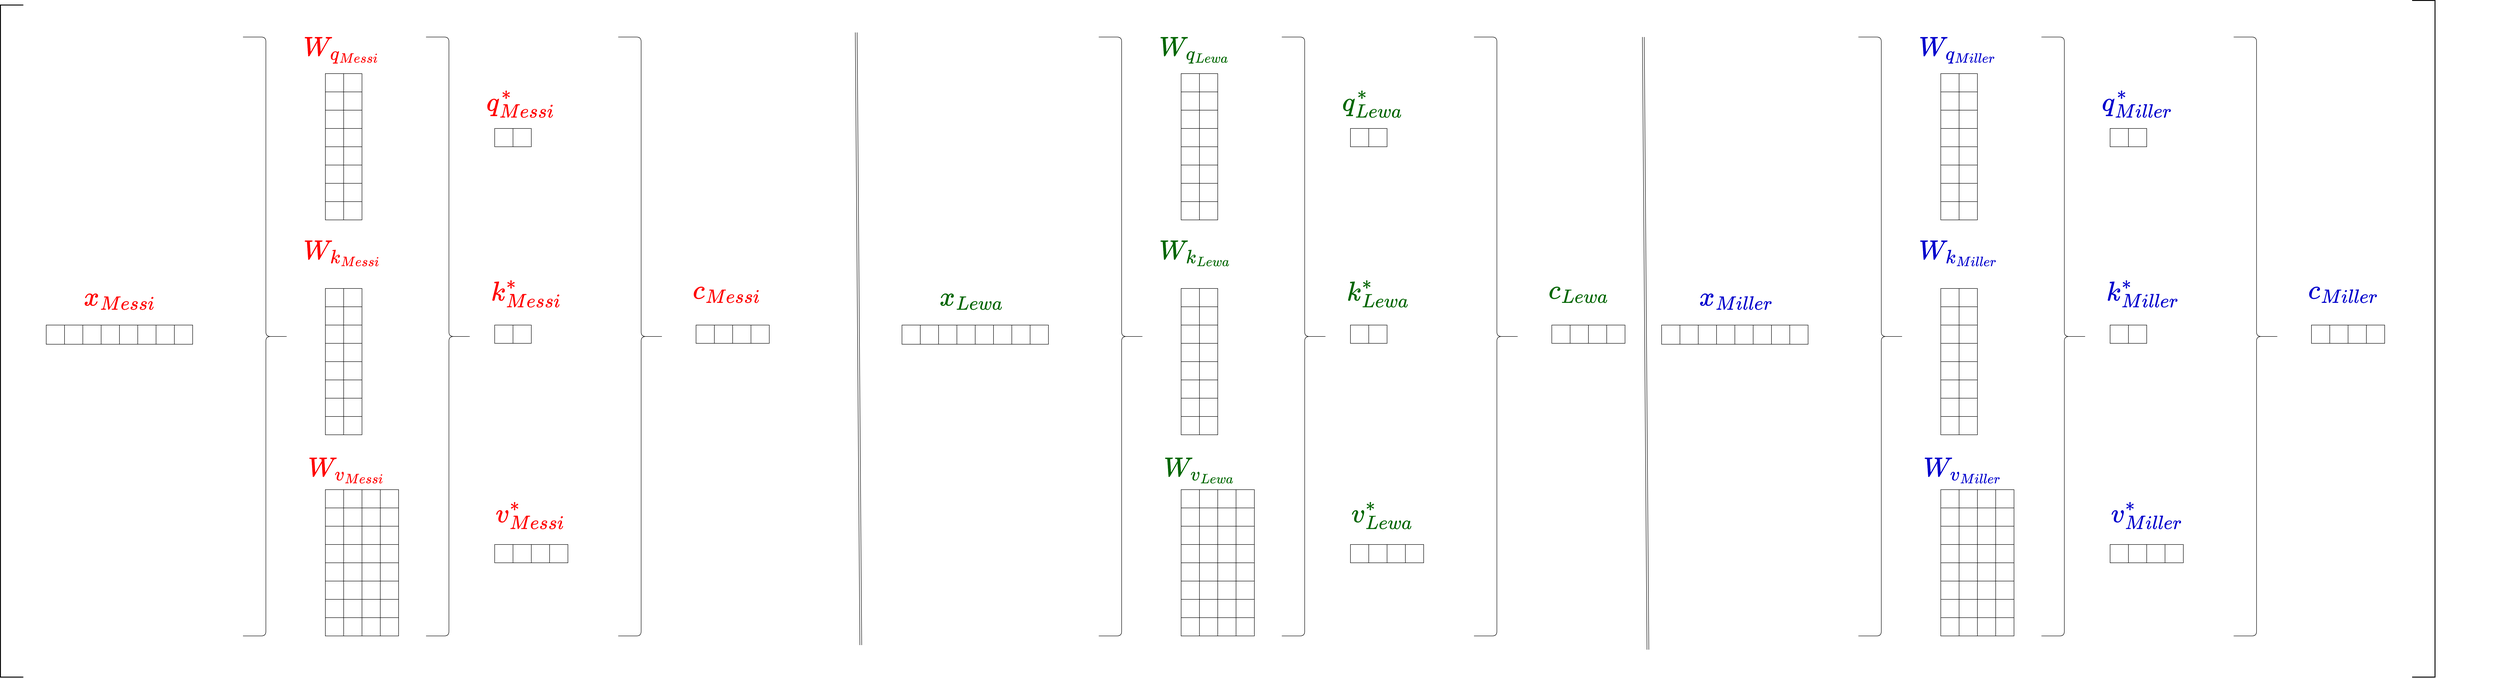 <mxfile version="20.6.2" type="device"><diagram id="S0A1yzA1LVKgtxN9A9JF" name="Page-1"><mxGraphModel dx="6515" dy="4537" grid="1" gridSize="10" guides="1" tooltips="1" connect="1" arrows="1" fold="1" page="1" pageScale="1" pageWidth="827" pageHeight="1169" math="1" shadow="0"><root><mxCell id="0"/><mxCell id="1" parent="0"/><mxCell id="TmryxBazMqOgMnx1kKPR-583" value="" style="group" vertex="1" connectable="0" parent="1"><mxGeometry x="-170" y="160" width="1831" height="1040" as="geometry"/></mxCell><mxCell id="TmryxBazMqOgMnx1kKPR-475" value="" style="group;fontColor=#FF0000;" vertex="1" connectable="0" parent="TmryxBazMqOgMnx1kKPR-583"><mxGeometry y="550" width="320" height="42" as="geometry"/></mxCell><mxCell id="TmryxBazMqOgMnx1kKPR-476" value="" style="whiteSpace=wrap;html=1;aspect=fixed;fontColor=#FF0000;" vertex="1" parent="TmryxBazMqOgMnx1kKPR-475"><mxGeometry width="40" height="42" as="geometry"/></mxCell><mxCell id="TmryxBazMqOgMnx1kKPR-477" value="" style="whiteSpace=wrap;html=1;aspect=fixed;fontColor=#FF0000;" vertex="1" parent="TmryxBazMqOgMnx1kKPR-475"><mxGeometry x="40" width="40" height="42" as="geometry"/></mxCell><mxCell id="TmryxBazMqOgMnx1kKPR-478" value="" style="whiteSpace=wrap;html=1;aspect=fixed;fontColor=#FF0000;" vertex="1" parent="TmryxBazMqOgMnx1kKPR-475"><mxGeometry x="80" width="40" height="42" as="geometry"/></mxCell><mxCell id="TmryxBazMqOgMnx1kKPR-479" value="" style="whiteSpace=wrap;html=1;aspect=fixed;fontColor=#FF0000;" vertex="1" parent="TmryxBazMqOgMnx1kKPR-475"><mxGeometry x="120" width="40" height="42" as="geometry"/></mxCell><mxCell id="TmryxBazMqOgMnx1kKPR-480" value="" style="whiteSpace=wrap;html=1;aspect=fixed;fontColor=#FF0000;" vertex="1" parent="TmryxBazMqOgMnx1kKPR-475"><mxGeometry x="160" width="40" height="42" as="geometry"/></mxCell><mxCell id="TmryxBazMqOgMnx1kKPR-481" value="" style="whiteSpace=wrap;html=1;aspect=fixed;fontColor=#FF0000;" vertex="1" parent="TmryxBazMqOgMnx1kKPR-475"><mxGeometry x="200" width="40" height="42" as="geometry"/></mxCell><mxCell id="TmryxBazMqOgMnx1kKPR-482" value="" style="whiteSpace=wrap;html=1;aspect=fixed;fontColor=#FF0000;" vertex="1" parent="TmryxBazMqOgMnx1kKPR-475"><mxGeometry x="240" width="40" height="42" as="geometry"/></mxCell><mxCell id="TmryxBazMqOgMnx1kKPR-483" value="" style="whiteSpace=wrap;html=1;aspect=fixed;fontColor=#FF0000;" vertex="1" parent="TmryxBazMqOgMnx1kKPR-475"><mxGeometry x="280" width="40" height="42" as="geometry"/></mxCell><mxCell id="TmryxBazMqOgMnx1kKPR-503" value="" style="group;fontColor=#FF0000;" vertex="1" connectable="0" parent="TmryxBazMqOgMnx1kKPR-583"><mxGeometry x="610" width="80" height="320" as="geometry"/></mxCell><mxCell id="TmryxBazMqOgMnx1kKPR-484" value="" style="whiteSpace=wrap;html=1;aspect=fixed;fontColor=#FF0000;" vertex="1" parent="TmryxBazMqOgMnx1kKPR-503"><mxGeometry width="40" height="40" as="geometry"/></mxCell><mxCell id="TmryxBazMqOgMnx1kKPR-485" value="" style="whiteSpace=wrap;html=1;aspect=fixed;fontColor=#FF0000;" vertex="1" parent="TmryxBazMqOgMnx1kKPR-503"><mxGeometry x="40" width="40" height="40" as="geometry"/></mxCell><mxCell id="TmryxBazMqOgMnx1kKPR-486" value="" style="whiteSpace=wrap;html=1;aspect=fixed;fontColor=#FF0000;" vertex="1" parent="TmryxBazMqOgMnx1kKPR-503"><mxGeometry y="40" width="40" height="40" as="geometry"/></mxCell><mxCell id="TmryxBazMqOgMnx1kKPR-487" value="" style="whiteSpace=wrap;html=1;aspect=fixed;fontColor=#FF0000;" vertex="1" parent="TmryxBazMqOgMnx1kKPR-503"><mxGeometry x="40" y="40" width="40" height="40" as="geometry"/></mxCell><mxCell id="TmryxBazMqOgMnx1kKPR-488" value="" style="whiteSpace=wrap;html=1;aspect=fixed;fontColor=#FF0000;" vertex="1" parent="TmryxBazMqOgMnx1kKPR-503"><mxGeometry y="80" width="40" height="40" as="geometry"/></mxCell><mxCell id="TmryxBazMqOgMnx1kKPR-489" value="" style="whiteSpace=wrap;html=1;aspect=fixed;fontColor=#FF0000;" vertex="1" parent="TmryxBazMqOgMnx1kKPR-503"><mxGeometry x="40" y="80" width="40" height="40" as="geometry"/></mxCell><mxCell id="TmryxBazMqOgMnx1kKPR-490" value="" style="whiteSpace=wrap;html=1;aspect=fixed;fontColor=#FF0000;" vertex="1" parent="TmryxBazMqOgMnx1kKPR-503"><mxGeometry y="120" width="40" height="40" as="geometry"/></mxCell><mxCell id="TmryxBazMqOgMnx1kKPR-491" value="" style="whiteSpace=wrap;html=1;aspect=fixed;fontColor=#FF0000;" vertex="1" parent="TmryxBazMqOgMnx1kKPR-503"><mxGeometry x="40" y="120" width="40" height="40" as="geometry"/></mxCell><mxCell id="TmryxBazMqOgMnx1kKPR-492" value="" style="whiteSpace=wrap;html=1;aspect=fixed;fontColor=#FF0000;" vertex="1" parent="TmryxBazMqOgMnx1kKPR-503"><mxGeometry y="160" width="40" height="40" as="geometry"/></mxCell><mxCell id="TmryxBazMqOgMnx1kKPR-493" value="" style="whiteSpace=wrap;html=1;aspect=fixed;fontColor=#FF0000;" vertex="1" parent="TmryxBazMqOgMnx1kKPR-503"><mxGeometry y="200" width="40" height="40" as="geometry"/></mxCell><mxCell id="TmryxBazMqOgMnx1kKPR-494" value="" style="whiteSpace=wrap;html=1;aspect=fixed;fontColor=#FF0000;" vertex="1" parent="TmryxBazMqOgMnx1kKPR-503"><mxGeometry x="40" y="200" width="40" height="40" as="geometry"/></mxCell><mxCell id="TmryxBazMqOgMnx1kKPR-495" value="" style="whiteSpace=wrap;html=1;aspect=fixed;fontColor=#FF0000;" vertex="1" parent="TmryxBazMqOgMnx1kKPR-503"><mxGeometry x="40" y="160" width="40" height="40" as="geometry"/></mxCell><mxCell id="TmryxBazMqOgMnx1kKPR-496" value="" style="whiteSpace=wrap;html=1;aspect=fixed;fontColor=#FF0000;" vertex="1" parent="TmryxBazMqOgMnx1kKPR-503"><mxGeometry y="160" width="40" height="40" as="geometry"/></mxCell><mxCell id="TmryxBazMqOgMnx1kKPR-497" value="" style="whiteSpace=wrap;html=1;aspect=fixed;fontColor=#FF0000;" vertex="1" parent="TmryxBazMqOgMnx1kKPR-503"><mxGeometry x="40" y="160" width="40" height="40" as="geometry"/></mxCell><mxCell id="TmryxBazMqOgMnx1kKPR-498" value="" style="whiteSpace=wrap;html=1;aspect=fixed;fontColor=#FF0000;" vertex="1" parent="TmryxBazMqOgMnx1kKPR-503"><mxGeometry y="200" width="40" height="40" as="geometry"/></mxCell><mxCell id="TmryxBazMqOgMnx1kKPR-499" value="" style="whiteSpace=wrap;html=1;aspect=fixed;fontColor=#FF0000;" vertex="1" parent="TmryxBazMqOgMnx1kKPR-503"><mxGeometry x="40" y="280" width="40" height="40" as="geometry"/></mxCell><mxCell id="TmryxBazMqOgMnx1kKPR-500" value="" style="whiteSpace=wrap;html=1;aspect=fixed;fontColor=#FF0000;" vertex="1" parent="TmryxBazMqOgMnx1kKPR-503"><mxGeometry y="240" width="40" height="40" as="geometry"/></mxCell><mxCell id="TmryxBazMqOgMnx1kKPR-501" value="" style="whiteSpace=wrap;html=1;aspect=fixed;fontColor=#FF0000;" vertex="1" parent="TmryxBazMqOgMnx1kKPR-503"><mxGeometry x="40" y="240" width="40" height="40" as="geometry"/></mxCell><mxCell id="TmryxBazMqOgMnx1kKPR-502" value="" style="whiteSpace=wrap;html=1;aspect=fixed;fontColor=#FF0000;" vertex="1" parent="TmryxBazMqOgMnx1kKPR-503"><mxGeometry y="280" width="40" height="40" as="geometry"/></mxCell><mxCell id="TmryxBazMqOgMnx1kKPR-504" value="" style="group;fontColor=#FF0000;" vertex="1" connectable="0" parent="TmryxBazMqOgMnx1kKPR-583"><mxGeometry x="610" y="470" width="80" height="320" as="geometry"/></mxCell><mxCell id="TmryxBazMqOgMnx1kKPR-505" value="" style="whiteSpace=wrap;html=1;aspect=fixed;fontColor=#FF0000;" vertex="1" parent="TmryxBazMqOgMnx1kKPR-504"><mxGeometry width="40" height="40" as="geometry"/></mxCell><mxCell id="TmryxBazMqOgMnx1kKPR-506" value="" style="whiteSpace=wrap;html=1;aspect=fixed;fontColor=#FF0000;" vertex="1" parent="TmryxBazMqOgMnx1kKPR-504"><mxGeometry x="40" width="40" height="40" as="geometry"/></mxCell><mxCell id="TmryxBazMqOgMnx1kKPR-507" value="" style="whiteSpace=wrap;html=1;aspect=fixed;fontColor=#FF0000;" vertex="1" parent="TmryxBazMqOgMnx1kKPR-504"><mxGeometry y="40" width="40" height="40" as="geometry"/></mxCell><mxCell id="TmryxBazMqOgMnx1kKPR-508" value="" style="whiteSpace=wrap;html=1;aspect=fixed;fontColor=#FF0000;" vertex="1" parent="TmryxBazMqOgMnx1kKPR-504"><mxGeometry x="40" y="40" width="40" height="40" as="geometry"/></mxCell><mxCell id="TmryxBazMqOgMnx1kKPR-509" value="" style="whiteSpace=wrap;html=1;aspect=fixed;fontColor=#FF0000;" vertex="1" parent="TmryxBazMqOgMnx1kKPR-504"><mxGeometry y="80" width="40" height="40" as="geometry"/></mxCell><mxCell id="TmryxBazMqOgMnx1kKPR-510" value="" style="whiteSpace=wrap;html=1;aspect=fixed;fontColor=#FF0000;" vertex="1" parent="TmryxBazMqOgMnx1kKPR-504"><mxGeometry x="40" y="80" width="40" height="40" as="geometry"/></mxCell><mxCell id="TmryxBazMqOgMnx1kKPR-511" value="" style="whiteSpace=wrap;html=1;aspect=fixed;fontColor=#FF0000;" vertex="1" parent="TmryxBazMqOgMnx1kKPR-504"><mxGeometry y="120" width="40" height="40" as="geometry"/></mxCell><mxCell id="TmryxBazMqOgMnx1kKPR-512" value="" style="whiteSpace=wrap;html=1;aspect=fixed;fontColor=#FF0000;" vertex="1" parent="TmryxBazMqOgMnx1kKPR-504"><mxGeometry x="40" y="120" width="40" height="40" as="geometry"/></mxCell><mxCell id="TmryxBazMqOgMnx1kKPR-513" value="" style="whiteSpace=wrap;html=1;aspect=fixed;fontColor=#FF0000;" vertex="1" parent="TmryxBazMqOgMnx1kKPR-504"><mxGeometry y="160" width="40" height="40" as="geometry"/></mxCell><mxCell id="TmryxBazMqOgMnx1kKPR-514" value="" style="whiteSpace=wrap;html=1;aspect=fixed;fontColor=#FF0000;" vertex="1" parent="TmryxBazMqOgMnx1kKPR-504"><mxGeometry y="200" width="40" height="40" as="geometry"/></mxCell><mxCell id="TmryxBazMqOgMnx1kKPR-515" value="" style="whiteSpace=wrap;html=1;aspect=fixed;fontColor=#FF0000;" vertex="1" parent="TmryxBazMqOgMnx1kKPR-504"><mxGeometry x="40" y="200" width="40" height="40" as="geometry"/></mxCell><mxCell id="TmryxBazMqOgMnx1kKPR-516" value="" style="whiteSpace=wrap;html=1;aspect=fixed;fontColor=#FF0000;" vertex="1" parent="TmryxBazMqOgMnx1kKPR-504"><mxGeometry x="40" y="160" width="40" height="40" as="geometry"/></mxCell><mxCell id="TmryxBazMqOgMnx1kKPR-517" value="" style="whiteSpace=wrap;html=1;aspect=fixed;fontColor=#FF0000;" vertex="1" parent="TmryxBazMqOgMnx1kKPR-504"><mxGeometry y="160" width="40" height="40" as="geometry"/></mxCell><mxCell id="TmryxBazMqOgMnx1kKPR-518" value="" style="whiteSpace=wrap;html=1;aspect=fixed;fontColor=#FF0000;" vertex="1" parent="TmryxBazMqOgMnx1kKPR-504"><mxGeometry x="40" y="160" width="40" height="40" as="geometry"/></mxCell><mxCell id="TmryxBazMqOgMnx1kKPR-519" value="" style="whiteSpace=wrap;html=1;aspect=fixed;fontColor=#FF0000;" vertex="1" parent="TmryxBazMqOgMnx1kKPR-504"><mxGeometry y="200" width="40" height="40" as="geometry"/></mxCell><mxCell id="TmryxBazMqOgMnx1kKPR-520" value="" style="whiteSpace=wrap;html=1;aspect=fixed;fontColor=#FF0000;" vertex="1" parent="TmryxBazMqOgMnx1kKPR-504"><mxGeometry x="40" y="280" width="40" height="40" as="geometry"/></mxCell><mxCell id="TmryxBazMqOgMnx1kKPR-521" value="" style="whiteSpace=wrap;html=1;aspect=fixed;fontColor=#FF0000;" vertex="1" parent="TmryxBazMqOgMnx1kKPR-504"><mxGeometry y="240" width="40" height="40" as="geometry"/></mxCell><mxCell id="TmryxBazMqOgMnx1kKPR-522" value="" style="whiteSpace=wrap;html=1;aspect=fixed;fontColor=#FF0000;" vertex="1" parent="TmryxBazMqOgMnx1kKPR-504"><mxGeometry x="40" y="240" width="40" height="40" as="geometry"/></mxCell><mxCell id="TmryxBazMqOgMnx1kKPR-523" value="" style="whiteSpace=wrap;html=1;aspect=fixed;fontColor=#FF0000;" vertex="1" parent="TmryxBazMqOgMnx1kKPR-504"><mxGeometry y="280" width="40" height="40" as="geometry"/></mxCell><mxCell id="TmryxBazMqOgMnx1kKPR-524" value="" style="group;fontColor=#FF0000;" vertex="1" connectable="0" parent="TmryxBazMqOgMnx1kKPR-583"><mxGeometry x="610" y="910" width="80" height="320" as="geometry"/></mxCell><mxCell id="TmryxBazMqOgMnx1kKPR-525" value="" style="whiteSpace=wrap;html=1;aspect=fixed;fontColor=#FF0000;" vertex="1" parent="TmryxBazMqOgMnx1kKPR-524"><mxGeometry width="40" height="40" as="geometry"/></mxCell><mxCell id="TmryxBazMqOgMnx1kKPR-526" value="" style="whiteSpace=wrap;html=1;aspect=fixed;fontColor=#FF0000;" vertex="1" parent="TmryxBazMqOgMnx1kKPR-524"><mxGeometry x="40" width="40" height="40" as="geometry"/></mxCell><mxCell id="TmryxBazMqOgMnx1kKPR-527" value="" style="whiteSpace=wrap;html=1;aspect=fixed;fontColor=#FF0000;" vertex="1" parent="TmryxBazMqOgMnx1kKPR-524"><mxGeometry y="40" width="40" height="40" as="geometry"/></mxCell><mxCell id="TmryxBazMqOgMnx1kKPR-528" value="" style="whiteSpace=wrap;html=1;aspect=fixed;fontColor=#FF0000;" vertex="1" parent="TmryxBazMqOgMnx1kKPR-524"><mxGeometry x="40" y="40" width="40" height="40" as="geometry"/></mxCell><mxCell id="TmryxBazMqOgMnx1kKPR-529" value="" style="whiteSpace=wrap;html=1;aspect=fixed;fontColor=#FF0000;" vertex="1" parent="TmryxBazMqOgMnx1kKPR-524"><mxGeometry y="80" width="40" height="40" as="geometry"/></mxCell><mxCell id="TmryxBazMqOgMnx1kKPR-530" value="" style="whiteSpace=wrap;html=1;aspect=fixed;fontColor=#FF0000;" vertex="1" parent="TmryxBazMqOgMnx1kKPR-524"><mxGeometry x="40" y="80" width="40" height="40" as="geometry"/></mxCell><mxCell id="TmryxBazMqOgMnx1kKPR-531" value="" style="whiteSpace=wrap;html=1;aspect=fixed;fontColor=#FF0000;" vertex="1" parent="TmryxBazMqOgMnx1kKPR-524"><mxGeometry y="120" width="40" height="40" as="geometry"/></mxCell><mxCell id="TmryxBazMqOgMnx1kKPR-532" value="" style="whiteSpace=wrap;html=1;aspect=fixed;fontColor=#FF0000;" vertex="1" parent="TmryxBazMqOgMnx1kKPR-524"><mxGeometry x="40" y="120" width="40" height="40" as="geometry"/></mxCell><mxCell id="TmryxBazMqOgMnx1kKPR-533" value="" style="whiteSpace=wrap;html=1;aspect=fixed;fontColor=#FF0000;" vertex="1" parent="TmryxBazMqOgMnx1kKPR-524"><mxGeometry y="160" width="40" height="40" as="geometry"/></mxCell><mxCell id="TmryxBazMqOgMnx1kKPR-534" value="" style="whiteSpace=wrap;html=1;aspect=fixed;fontColor=#FF0000;" vertex="1" parent="TmryxBazMqOgMnx1kKPR-524"><mxGeometry y="200" width="40" height="40" as="geometry"/></mxCell><mxCell id="TmryxBazMqOgMnx1kKPR-535" value="" style="whiteSpace=wrap;html=1;aspect=fixed;fontColor=#FF0000;" vertex="1" parent="TmryxBazMqOgMnx1kKPR-524"><mxGeometry x="40" y="200" width="40" height="40" as="geometry"/></mxCell><mxCell id="TmryxBazMqOgMnx1kKPR-536" value="" style="whiteSpace=wrap;html=1;aspect=fixed;fontColor=#FF0000;" vertex="1" parent="TmryxBazMqOgMnx1kKPR-524"><mxGeometry x="40" y="160" width="40" height="40" as="geometry"/></mxCell><mxCell id="TmryxBazMqOgMnx1kKPR-537" value="" style="whiteSpace=wrap;html=1;aspect=fixed;fontColor=#FF0000;" vertex="1" parent="TmryxBazMqOgMnx1kKPR-524"><mxGeometry y="160" width="40" height="40" as="geometry"/></mxCell><mxCell id="TmryxBazMqOgMnx1kKPR-538" value="" style="whiteSpace=wrap;html=1;aspect=fixed;fontColor=#FF0000;" vertex="1" parent="TmryxBazMqOgMnx1kKPR-524"><mxGeometry x="40" y="160" width="40" height="40" as="geometry"/></mxCell><mxCell id="TmryxBazMqOgMnx1kKPR-539" value="" style="whiteSpace=wrap;html=1;aspect=fixed;fontColor=#FF0000;" vertex="1" parent="TmryxBazMqOgMnx1kKPR-524"><mxGeometry y="200" width="40" height="40" as="geometry"/></mxCell><mxCell id="TmryxBazMqOgMnx1kKPR-540" value="" style="whiteSpace=wrap;html=1;aspect=fixed;fontColor=#FF0000;" vertex="1" parent="TmryxBazMqOgMnx1kKPR-524"><mxGeometry x="40" y="280" width="40" height="40" as="geometry"/></mxCell><mxCell id="TmryxBazMqOgMnx1kKPR-541" value="" style="whiteSpace=wrap;html=1;aspect=fixed;fontColor=#FF0000;" vertex="1" parent="TmryxBazMqOgMnx1kKPR-524"><mxGeometry y="240" width="40" height="40" as="geometry"/></mxCell><mxCell id="TmryxBazMqOgMnx1kKPR-542" value="" style="whiteSpace=wrap;html=1;aspect=fixed;fontColor=#FF0000;" vertex="1" parent="TmryxBazMqOgMnx1kKPR-524"><mxGeometry x="40" y="240" width="40" height="40" as="geometry"/></mxCell><mxCell id="TmryxBazMqOgMnx1kKPR-543" value="" style="whiteSpace=wrap;html=1;aspect=fixed;fontColor=#FF0000;" vertex="1" parent="TmryxBazMqOgMnx1kKPR-524"><mxGeometry y="280" width="40" height="40" as="geometry"/></mxCell><mxCell id="TmryxBazMqOgMnx1kKPR-544" value="" style="group;fontColor=#FF0000;" vertex="1" connectable="0" parent="TmryxBazMqOgMnx1kKPR-583"><mxGeometry x="690" y="910" width="80" height="320" as="geometry"/></mxCell><mxCell id="TmryxBazMqOgMnx1kKPR-545" value="" style="whiteSpace=wrap;html=1;aspect=fixed;fontColor=#FF0000;" vertex="1" parent="TmryxBazMqOgMnx1kKPR-544"><mxGeometry width="40" height="40" as="geometry"/></mxCell><mxCell id="TmryxBazMqOgMnx1kKPR-546" value="" style="whiteSpace=wrap;html=1;aspect=fixed;fontColor=#FF0000;" vertex="1" parent="TmryxBazMqOgMnx1kKPR-544"><mxGeometry x="40" width="40" height="40" as="geometry"/></mxCell><mxCell id="TmryxBazMqOgMnx1kKPR-547" value="" style="whiteSpace=wrap;html=1;aspect=fixed;fontColor=#FF0000;" vertex="1" parent="TmryxBazMqOgMnx1kKPR-544"><mxGeometry y="40" width="40" height="40" as="geometry"/></mxCell><mxCell id="TmryxBazMqOgMnx1kKPR-548" value="" style="whiteSpace=wrap;html=1;aspect=fixed;fontColor=#FF0000;" vertex="1" parent="TmryxBazMqOgMnx1kKPR-544"><mxGeometry x="40" y="40" width="40" height="40" as="geometry"/></mxCell><mxCell id="TmryxBazMqOgMnx1kKPR-549" value="" style="whiteSpace=wrap;html=1;aspect=fixed;fontColor=#FF0000;" vertex="1" parent="TmryxBazMqOgMnx1kKPR-544"><mxGeometry y="80" width="40" height="40" as="geometry"/></mxCell><mxCell id="TmryxBazMqOgMnx1kKPR-550" value="" style="whiteSpace=wrap;html=1;aspect=fixed;fontColor=#FF0000;" vertex="1" parent="TmryxBazMqOgMnx1kKPR-544"><mxGeometry x="40" y="80" width="40" height="40" as="geometry"/></mxCell><mxCell id="TmryxBazMqOgMnx1kKPR-551" value="" style="whiteSpace=wrap;html=1;aspect=fixed;fontColor=#FF0000;" vertex="1" parent="TmryxBazMqOgMnx1kKPR-544"><mxGeometry y="120" width="40" height="40" as="geometry"/></mxCell><mxCell id="TmryxBazMqOgMnx1kKPR-552" value="" style="whiteSpace=wrap;html=1;aspect=fixed;fontColor=#FF0000;" vertex="1" parent="TmryxBazMqOgMnx1kKPR-544"><mxGeometry x="40" y="120" width="40" height="40" as="geometry"/></mxCell><mxCell id="TmryxBazMqOgMnx1kKPR-553" value="" style="whiteSpace=wrap;html=1;aspect=fixed;fontColor=#FF0000;" vertex="1" parent="TmryxBazMqOgMnx1kKPR-544"><mxGeometry y="160" width="40" height="40" as="geometry"/></mxCell><mxCell id="TmryxBazMqOgMnx1kKPR-554" value="" style="whiteSpace=wrap;html=1;aspect=fixed;fontColor=#FF0000;" vertex="1" parent="TmryxBazMqOgMnx1kKPR-544"><mxGeometry y="200" width="40" height="40" as="geometry"/></mxCell><mxCell id="TmryxBazMqOgMnx1kKPR-555" value="" style="whiteSpace=wrap;html=1;aspect=fixed;fontColor=#FF0000;" vertex="1" parent="TmryxBazMqOgMnx1kKPR-544"><mxGeometry x="40" y="200" width="40" height="40" as="geometry"/></mxCell><mxCell id="TmryxBazMqOgMnx1kKPR-556" value="" style="whiteSpace=wrap;html=1;aspect=fixed;fontColor=#FF0000;" vertex="1" parent="TmryxBazMqOgMnx1kKPR-544"><mxGeometry x="40" y="160" width="40" height="40" as="geometry"/></mxCell><mxCell id="TmryxBazMqOgMnx1kKPR-557" value="" style="whiteSpace=wrap;html=1;aspect=fixed;fontColor=#FF0000;" vertex="1" parent="TmryxBazMqOgMnx1kKPR-544"><mxGeometry y="160" width="40" height="40" as="geometry"/></mxCell><mxCell id="TmryxBazMqOgMnx1kKPR-558" value="" style="whiteSpace=wrap;html=1;aspect=fixed;fontColor=#FF0000;" vertex="1" parent="TmryxBazMqOgMnx1kKPR-544"><mxGeometry x="40" y="160" width="40" height="40" as="geometry"/></mxCell><mxCell id="TmryxBazMqOgMnx1kKPR-559" value="" style="whiteSpace=wrap;html=1;aspect=fixed;fontColor=#FF0000;" vertex="1" parent="TmryxBazMqOgMnx1kKPR-544"><mxGeometry y="200" width="40" height="40" as="geometry"/></mxCell><mxCell id="TmryxBazMqOgMnx1kKPR-560" value="" style="whiteSpace=wrap;html=1;aspect=fixed;fontColor=#FF0000;" vertex="1" parent="TmryxBazMqOgMnx1kKPR-544"><mxGeometry x="40" y="280" width="40" height="40" as="geometry"/></mxCell><mxCell id="TmryxBazMqOgMnx1kKPR-561" value="" style="whiteSpace=wrap;html=1;aspect=fixed;fontColor=#FF0000;" vertex="1" parent="TmryxBazMqOgMnx1kKPR-544"><mxGeometry y="240" width="40" height="40" as="geometry"/></mxCell><mxCell id="TmryxBazMqOgMnx1kKPR-562" value="" style="whiteSpace=wrap;html=1;aspect=fixed;fontColor=#FF0000;" vertex="1" parent="TmryxBazMqOgMnx1kKPR-544"><mxGeometry x="40" y="240" width="40" height="40" as="geometry"/></mxCell><mxCell id="TmryxBazMqOgMnx1kKPR-563" value="" style="whiteSpace=wrap;html=1;aspect=fixed;fontColor=#FF0000;" vertex="1" parent="TmryxBazMqOgMnx1kKPR-544"><mxGeometry y="280" width="40" height="40" as="geometry"/></mxCell><mxCell id="TmryxBazMqOgMnx1kKPR-568" value="" style="whiteSpace=wrap;html=1;aspect=fixed;fontColor=#FF0000;" vertex="1" parent="TmryxBazMqOgMnx1kKPR-583"><mxGeometry x="980" y="1030" width="40" height="40" as="geometry"/></mxCell><mxCell id="TmryxBazMqOgMnx1kKPR-569" value="" style="whiteSpace=wrap;html=1;aspect=fixed;fontColor=#FF0000;" vertex="1" parent="TmryxBazMqOgMnx1kKPR-583"><mxGeometry x="1020" y="1030" width="40" height="40" as="geometry"/></mxCell><mxCell id="TmryxBazMqOgMnx1kKPR-570" value="" style="whiteSpace=wrap;html=1;aspect=fixed;fontColor=#FF0000;" vertex="1" parent="TmryxBazMqOgMnx1kKPR-583"><mxGeometry x="1060" y="1030" width="40" height="40" as="geometry"/></mxCell><mxCell id="TmryxBazMqOgMnx1kKPR-571" value="" style="whiteSpace=wrap;html=1;aspect=fixed;fontColor=#FF0000;" vertex="1" parent="TmryxBazMqOgMnx1kKPR-583"><mxGeometry x="1100" y="1030" width="40" height="40" as="geometry"/></mxCell><mxCell id="TmryxBazMqOgMnx1kKPR-573" value="" style="whiteSpace=wrap;html=1;aspect=fixed;fontColor=#FF0000;" vertex="1" parent="TmryxBazMqOgMnx1kKPR-583"><mxGeometry x="980" y="550" width="40" height="40" as="geometry"/></mxCell><mxCell id="TmryxBazMqOgMnx1kKPR-574" value="" style="whiteSpace=wrap;html=1;aspect=fixed;fontColor=#FF0000;" vertex="1" parent="TmryxBazMqOgMnx1kKPR-583"><mxGeometry x="1020" y="550" width="40" height="40" as="geometry"/></mxCell><mxCell id="TmryxBazMqOgMnx1kKPR-577" value="" style="whiteSpace=wrap;html=1;aspect=fixed;fontColor=#FF0000;" vertex="1" parent="TmryxBazMqOgMnx1kKPR-583"><mxGeometry x="980" y="120" width="40" height="40" as="geometry"/></mxCell><mxCell id="TmryxBazMqOgMnx1kKPR-578" value="" style="whiteSpace=wrap;html=1;aspect=fixed;fontColor=#FF0000;" vertex="1" parent="TmryxBazMqOgMnx1kKPR-583"><mxGeometry x="1020" y="120" width="40" height="40" as="geometry"/></mxCell><mxCell id="TmryxBazMqOgMnx1kKPR-579" value="" style="whiteSpace=wrap;html=1;aspect=fixed;fontColor=#FF0000;" vertex="1" parent="TmryxBazMqOgMnx1kKPR-583"><mxGeometry x="1420" y="550" width="40" height="40" as="geometry"/></mxCell><mxCell id="TmryxBazMqOgMnx1kKPR-580" value="" style="whiteSpace=wrap;html=1;aspect=fixed;fontColor=#FF0000;" vertex="1" parent="TmryxBazMqOgMnx1kKPR-583"><mxGeometry x="1460" y="550" width="40" height="40" as="geometry"/></mxCell><mxCell id="TmryxBazMqOgMnx1kKPR-581" value="" style="whiteSpace=wrap;html=1;aspect=fixed;fontColor=#FF0000;" vertex="1" parent="TmryxBazMqOgMnx1kKPR-583"><mxGeometry x="1500" y="550" width="40" height="40" as="geometry"/></mxCell><mxCell id="TmryxBazMqOgMnx1kKPR-582" value="" style="whiteSpace=wrap;html=1;aspect=fixed;fontColor=#FF0000;" vertex="1" parent="TmryxBazMqOgMnx1kKPR-583"><mxGeometry x="1540" y="550" width="40" height="40" as="geometry"/></mxCell><mxCell id="TmryxBazMqOgMnx1kKPR-891" value="&lt;font style=&quot;font-size: 50px;&quot;&gt;&lt;b&gt;$$x_{Messi}$$&lt;/b&gt;&lt;/font&gt;" style="text;html=1;align=left;verticalAlign=middle;resizable=0;points=[];autosize=1;strokeColor=none;fillColor=none;fontColor=#FF0000;" vertex="1" parent="TmryxBazMqOgMnx1kKPR-583"><mxGeometry x="80" y="455" width="370" height="70" as="geometry"/></mxCell><mxCell id="TmryxBazMqOgMnx1kKPR-893" value="&lt;font style=&quot;font-size: 50px;&quot;&gt;&lt;b&gt;$$W_{k_{Messi}}$$&lt;/b&gt;&lt;/font&gt;" style="text;html=1;align=left;verticalAlign=middle;resizable=0;points=[];autosize=1;strokeColor=none;fillColor=none;fontColor=#FF0000;" vertex="1" parent="TmryxBazMqOgMnx1kKPR-583"><mxGeometry x="560" y="355" width="480" height="70" as="geometry"/></mxCell><mxCell id="TmryxBazMqOgMnx1kKPR-894" value="&lt;font style=&quot;font-size: 50px;&quot;&gt;&lt;b&gt;$$W_{v_{Messi}}$$&lt;/b&gt;&lt;/font&gt;" style="text;html=1;align=left;verticalAlign=middle;resizable=0;points=[];autosize=1;strokeColor=none;fillColor=none;fontColor=#FF0000;" vertex="1" parent="TmryxBazMqOgMnx1kKPR-583"><mxGeometry x="570" y="830" width="480" height="70" as="geometry"/></mxCell><mxCell id="TmryxBazMqOgMnx1kKPR-895" value="&lt;font style=&quot;font-size: 50px;&quot;&gt;&lt;b&gt;$$q^*_{Messi}$$&lt;/b&gt;&lt;/font&gt;" style="text;html=1;align=left;verticalAlign=middle;resizable=0;points=[];autosize=1;strokeColor=none;fillColor=none;fontColor=#FF0000;" vertex="1" parent="TmryxBazMqOgMnx1kKPR-583"><mxGeometry x="960" y="30" width="420" height="70" as="geometry"/></mxCell><mxCell id="TmryxBazMqOgMnx1kKPR-896" value="&lt;font style=&quot;font-size: 50px;&quot;&gt;&lt;b&gt;$$k^*_{Messi}$$&lt;/b&gt;&lt;/font&gt;" style="text;html=1;align=left;verticalAlign=middle;resizable=0;points=[];autosize=1;strokeColor=none;fillColor=none;fontColor=#FF0000;" vertex="1" parent="TmryxBazMqOgMnx1kKPR-583"><mxGeometry x="970" y="445" width="420" height="70" as="geometry"/></mxCell><mxCell id="TmryxBazMqOgMnx1kKPR-897" value="&lt;font style=&quot;font-size: 50px;&quot;&gt;&lt;b&gt;$$v^*_{Messi}$$&lt;/b&gt;&lt;/font&gt;" style="text;html=1;align=left;verticalAlign=middle;resizable=0;points=[];autosize=1;strokeColor=none;fillColor=none;fontColor=#FF0000;" vertex="1" parent="TmryxBazMqOgMnx1kKPR-583"><mxGeometry x="980" y="930" width="420" height="70" as="geometry"/></mxCell><mxCell id="TmryxBazMqOgMnx1kKPR-898" value="&lt;font style=&quot;font-size: 50px;&quot;&gt;&lt;b&gt;$$c_{Messi}$$&lt;/b&gt;&lt;/font&gt;" style="text;html=1;align=left;verticalAlign=middle;resizable=0;points=[];autosize=1;strokeColor=none;fillColor=none;fontColor=#FF0000;" vertex="1" parent="TmryxBazMqOgMnx1kKPR-583"><mxGeometry x="1411" y="440" width="370" height="70" as="geometry"/></mxCell><mxCell id="TmryxBazMqOgMnx1kKPR-892" value="&lt;font style=&quot;font-size: 50px;&quot;&gt;&lt;b&gt;$$W_{q_{Messi}}$$&lt;/b&gt;&lt;/font&gt;" style="text;html=1;align=left;verticalAlign=middle;resizable=0;points=[];autosize=1;strokeColor=none;fillColor=none;fontColor=#FF0000;" vertex="1" parent="1"><mxGeometry x="390" y="70" width="480" height="70" as="geometry"/></mxCell><mxCell id="TmryxBazMqOgMnx1kKPR-900" value="" style="shape=curlyBracket;whiteSpace=wrap;html=1;rounded=1;flipH=1;labelPosition=right;verticalLabelPosition=middle;align=left;verticalAlign=middle;fontSize=50;fontColor=#FF0000;" vertex="1" parent="1"><mxGeometry x="260" y="80" width="100" height="1310" as="geometry"/></mxCell><mxCell id="TmryxBazMqOgMnx1kKPR-901" value="" style="shape=curlyBracket;whiteSpace=wrap;html=1;rounded=1;flipH=1;labelPosition=right;verticalLabelPosition=middle;align=left;verticalAlign=middle;fontSize=50;fontColor=#FF0000;" vertex="1" parent="1"><mxGeometry x="660" y="80" width="100" height="1310" as="geometry"/></mxCell><mxCell id="TmryxBazMqOgMnx1kKPR-902" value="" style="shape=curlyBracket;whiteSpace=wrap;html=1;rounded=1;flipH=1;labelPosition=right;verticalLabelPosition=middle;align=left;verticalAlign=middle;fontSize=50;fontColor=#FF0000;" vertex="1" parent="1"><mxGeometry x="1080" y="80" width="100" height="1310" as="geometry"/></mxCell><mxCell id="TmryxBazMqOgMnx1kKPR-905" value="" style="group" vertex="1" connectable="0" parent="1"><mxGeometry x="1700" y="160" width="1831" height="1040" as="geometry"/></mxCell><mxCell id="TmryxBazMqOgMnx1kKPR-906" value="" style="group;fontColor=#006600;" vertex="1" connectable="0" parent="TmryxBazMqOgMnx1kKPR-905"><mxGeometry y="550" width="320" height="42" as="geometry"/></mxCell><mxCell id="TmryxBazMqOgMnx1kKPR-907" value="" style="whiteSpace=wrap;html=1;aspect=fixed;fontColor=#006600;" vertex="1" parent="TmryxBazMqOgMnx1kKPR-906"><mxGeometry width="40" height="42" as="geometry"/></mxCell><mxCell id="TmryxBazMqOgMnx1kKPR-908" value="" style="whiteSpace=wrap;html=1;aspect=fixed;fontColor=#006600;" vertex="1" parent="TmryxBazMqOgMnx1kKPR-906"><mxGeometry x="40" width="40" height="42" as="geometry"/></mxCell><mxCell id="TmryxBazMqOgMnx1kKPR-909" value="" style="whiteSpace=wrap;html=1;aspect=fixed;fontColor=#006600;" vertex="1" parent="TmryxBazMqOgMnx1kKPR-906"><mxGeometry x="80" width="40" height="42" as="geometry"/></mxCell><mxCell id="TmryxBazMqOgMnx1kKPR-910" value="" style="whiteSpace=wrap;html=1;aspect=fixed;fontColor=#006600;" vertex="1" parent="TmryxBazMqOgMnx1kKPR-906"><mxGeometry x="120" width="40" height="42" as="geometry"/></mxCell><mxCell id="TmryxBazMqOgMnx1kKPR-911" value="" style="whiteSpace=wrap;html=1;aspect=fixed;fontColor=#006600;" vertex="1" parent="TmryxBazMqOgMnx1kKPR-906"><mxGeometry x="160" width="40" height="42" as="geometry"/></mxCell><mxCell id="TmryxBazMqOgMnx1kKPR-912" value="" style="whiteSpace=wrap;html=1;aspect=fixed;fontColor=#006600;" vertex="1" parent="TmryxBazMqOgMnx1kKPR-906"><mxGeometry x="200" width="40" height="42" as="geometry"/></mxCell><mxCell id="TmryxBazMqOgMnx1kKPR-913" value="" style="whiteSpace=wrap;html=1;aspect=fixed;fontColor=#006600;" vertex="1" parent="TmryxBazMqOgMnx1kKPR-906"><mxGeometry x="240" width="40" height="42" as="geometry"/></mxCell><mxCell id="TmryxBazMqOgMnx1kKPR-914" value="" style="whiteSpace=wrap;html=1;aspect=fixed;fontColor=#006600;" vertex="1" parent="TmryxBazMqOgMnx1kKPR-906"><mxGeometry x="280" width="40" height="42" as="geometry"/></mxCell><mxCell id="TmryxBazMqOgMnx1kKPR-915" value="" style="group;fontColor=#006600;" vertex="1" connectable="0" parent="TmryxBazMqOgMnx1kKPR-905"><mxGeometry x="610" width="80" height="320" as="geometry"/></mxCell><mxCell id="TmryxBazMqOgMnx1kKPR-916" value="" style="whiteSpace=wrap;html=1;aspect=fixed;fontColor=#006600;" vertex="1" parent="TmryxBazMqOgMnx1kKPR-915"><mxGeometry width="40" height="40" as="geometry"/></mxCell><mxCell id="TmryxBazMqOgMnx1kKPR-917" value="" style="whiteSpace=wrap;html=1;aspect=fixed;fontColor=#006600;" vertex="1" parent="TmryxBazMqOgMnx1kKPR-915"><mxGeometry x="40" width="40" height="40" as="geometry"/></mxCell><mxCell id="TmryxBazMqOgMnx1kKPR-918" value="" style="whiteSpace=wrap;html=1;aspect=fixed;fontColor=#006600;" vertex="1" parent="TmryxBazMqOgMnx1kKPR-915"><mxGeometry y="40" width="40" height="40" as="geometry"/></mxCell><mxCell id="TmryxBazMqOgMnx1kKPR-919" value="" style="whiteSpace=wrap;html=1;aspect=fixed;fontColor=#006600;" vertex="1" parent="TmryxBazMqOgMnx1kKPR-915"><mxGeometry x="40" y="40" width="40" height="40" as="geometry"/></mxCell><mxCell id="TmryxBazMqOgMnx1kKPR-920" value="" style="whiteSpace=wrap;html=1;aspect=fixed;fontColor=#006600;" vertex="1" parent="TmryxBazMqOgMnx1kKPR-915"><mxGeometry y="80" width="40" height="40" as="geometry"/></mxCell><mxCell id="TmryxBazMqOgMnx1kKPR-921" value="" style="whiteSpace=wrap;html=1;aspect=fixed;fontColor=#006600;" vertex="1" parent="TmryxBazMqOgMnx1kKPR-915"><mxGeometry x="40" y="80" width="40" height="40" as="geometry"/></mxCell><mxCell id="TmryxBazMqOgMnx1kKPR-922" value="" style="whiteSpace=wrap;html=1;aspect=fixed;fontColor=#006600;" vertex="1" parent="TmryxBazMqOgMnx1kKPR-915"><mxGeometry y="120" width="40" height="40" as="geometry"/></mxCell><mxCell id="TmryxBazMqOgMnx1kKPR-923" value="" style="whiteSpace=wrap;html=1;aspect=fixed;fontColor=#006600;" vertex="1" parent="TmryxBazMqOgMnx1kKPR-915"><mxGeometry x="40" y="120" width="40" height="40" as="geometry"/></mxCell><mxCell id="TmryxBazMqOgMnx1kKPR-924" value="" style="whiteSpace=wrap;html=1;aspect=fixed;fontColor=#006600;" vertex="1" parent="TmryxBazMqOgMnx1kKPR-915"><mxGeometry y="160" width="40" height="40" as="geometry"/></mxCell><mxCell id="TmryxBazMqOgMnx1kKPR-925" value="" style="whiteSpace=wrap;html=1;aspect=fixed;fontColor=#006600;" vertex="1" parent="TmryxBazMqOgMnx1kKPR-915"><mxGeometry y="200" width="40" height="40" as="geometry"/></mxCell><mxCell id="TmryxBazMqOgMnx1kKPR-926" value="" style="whiteSpace=wrap;html=1;aspect=fixed;fontColor=#006600;" vertex="1" parent="TmryxBazMqOgMnx1kKPR-915"><mxGeometry x="40" y="200" width="40" height="40" as="geometry"/></mxCell><mxCell id="TmryxBazMqOgMnx1kKPR-927" value="" style="whiteSpace=wrap;html=1;aspect=fixed;fontColor=#006600;" vertex="1" parent="TmryxBazMqOgMnx1kKPR-915"><mxGeometry x="40" y="160" width="40" height="40" as="geometry"/></mxCell><mxCell id="TmryxBazMqOgMnx1kKPR-928" value="" style="whiteSpace=wrap;html=1;aspect=fixed;fontColor=#006600;" vertex="1" parent="TmryxBazMqOgMnx1kKPR-915"><mxGeometry y="160" width="40" height="40" as="geometry"/></mxCell><mxCell id="TmryxBazMqOgMnx1kKPR-929" value="" style="whiteSpace=wrap;html=1;aspect=fixed;fontColor=#006600;" vertex="1" parent="TmryxBazMqOgMnx1kKPR-915"><mxGeometry x="40" y="160" width="40" height="40" as="geometry"/></mxCell><mxCell id="TmryxBazMqOgMnx1kKPR-930" value="" style="whiteSpace=wrap;html=1;aspect=fixed;fontColor=#006600;" vertex="1" parent="TmryxBazMqOgMnx1kKPR-915"><mxGeometry y="200" width="40" height="40" as="geometry"/></mxCell><mxCell id="TmryxBazMqOgMnx1kKPR-931" value="" style="whiteSpace=wrap;html=1;aspect=fixed;fontColor=#006600;" vertex="1" parent="TmryxBazMqOgMnx1kKPR-915"><mxGeometry x="40" y="280" width="40" height="40" as="geometry"/></mxCell><mxCell id="TmryxBazMqOgMnx1kKPR-932" value="" style="whiteSpace=wrap;html=1;aspect=fixed;fontColor=#006600;" vertex="1" parent="TmryxBazMqOgMnx1kKPR-915"><mxGeometry y="240" width="40" height="40" as="geometry"/></mxCell><mxCell id="TmryxBazMqOgMnx1kKPR-933" value="" style="whiteSpace=wrap;html=1;aspect=fixed;fontColor=#006600;" vertex="1" parent="TmryxBazMqOgMnx1kKPR-915"><mxGeometry x="40" y="240" width="40" height="40" as="geometry"/></mxCell><mxCell id="TmryxBazMqOgMnx1kKPR-934" value="" style="whiteSpace=wrap;html=1;aspect=fixed;fontColor=#006600;" vertex="1" parent="TmryxBazMqOgMnx1kKPR-915"><mxGeometry y="280" width="40" height="40" as="geometry"/></mxCell><mxCell id="TmryxBazMqOgMnx1kKPR-935" value="" style="group;fontColor=#006600;" vertex="1" connectable="0" parent="TmryxBazMqOgMnx1kKPR-905"><mxGeometry x="610" y="470" width="80" height="320" as="geometry"/></mxCell><mxCell id="TmryxBazMqOgMnx1kKPR-936" value="" style="whiteSpace=wrap;html=1;aspect=fixed;fontColor=#006600;" vertex="1" parent="TmryxBazMqOgMnx1kKPR-935"><mxGeometry width="40" height="40" as="geometry"/></mxCell><mxCell id="TmryxBazMqOgMnx1kKPR-937" value="" style="whiteSpace=wrap;html=1;aspect=fixed;fontColor=#006600;" vertex="1" parent="TmryxBazMqOgMnx1kKPR-935"><mxGeometry x="40" width="40" height="40" as="geometry"/></mxCell><mxCell id="TmryxBazMqOgMnx1kKPR-938" value="" style="whiteSpace=wrap;html=1;aspect=fixed;fontColor=#006600;" vertex="1" parent="TmryxBazMqOgMnx1kKPR-935"><mxGeometry y="40" width="40" height="40" as="geometry"/></mxCell><mxCell id="TmryxBazMqOgMnx1kKPR-939" value="" style="whiteSpace=wrap;html=1;aspect=fixed;fontColor=#006600;" vertex="1" parent="TmryxBazMqOgMnx1kKPR-935"><mxGeometry x="40" y="40" width="40" height="40" as="geometry"/></mxCell><mxCell id="TmryxBazMqOgMnx1kKPR-940" value="" style="whiteSpace=wrap;html=1;aspect=fixed;fontColor=#006600;" vertex="1" parent="TmryxBazMqOgMnx1kKPR-935"><mxGeometry y="80" width="40" height="40" as="geometry"/></mxCell><mxCell id="TmryxBazMqOgMnx1kKPR-941" value="" style="whiteSpace=wrap;html=1;aspect=fixed;fontColor=#006600;" vertex="1" parent="TmryxBazMqOgMnx1kKPR-935"><mxGeometry x="40" y="80" width="40" height="40" as="geometry"/></mxCell><mxCell id="TmryxBazMqOgMnx1kKPR-942" value="" style="whiteSpace=wrap;html=1;aspect=fixed;fontColor=#006600;" vertex="1" parent="TmryxBazMqOgMnx1kKPR-935"><mxGeometry y="120" width="40" height="40" as="geometry"/></mxCell><mxCell id="TmryxBazMqOgMnx1kKPR-943" value="" style="whiteSpace=wrap;html=1;aspect=fixed;fontColor=#006600;" vertex="1" parent="TmryxBazMqOgMnx1kKPR-935"><mxGeometry x="40" y="120" width="40" height="40" as="geometry"/></mxCell><mxCell id="TmryxBazMqOgMnx1kKPR-944" value="" style="whiteSpace=wrap;html=1;aspect=fixed;fontColor=#006600;" vertex="1" parent="TmryxBazMqOgMnx1kKPR-935"><mxGeometry y="160" width="40" height="40" as="geometry"/></mxCell><mxCell id="TmryxBazMqOgMnx1kKPR-945" value="" style="whiteSpace=wrap;html=1;aspect=fixed;fontColor=#006600;" vertex="1" parent="TmryxBazMqOgMnx1kKPR-935"><mxGeometry y="200" width="40" height="40" as="geometry"/></mxCell><mxCell id="TmryxBazMqOgMnx1kKPR-946" value="" style="whiteSpace=wrap;html=1;aspect=fixed;fontColor=#006600;" vertex="1" parent="TmryxBazMqOgMnx1kKPR-935"><mxGeometry x="40" y="200" width="40" height="40" as="geometry"/></mxCell><mxCell id="TmryxBazMqOgMnx1kKPR-947" value="" style="whiteSpace=wrap;html=1;aspect=fixed;fontColor=#006600;" vertex="1" parent="TmryxBazMqOgMnx1kKPR-935"><mxGeometry x="40" y="160" width="40" height="40" as="geometry"/></mxCell><mxCell id="TmryxBazMqOgMnx1kKPR-948" value="" style="whiteSpace=wrap;html=1;aspect=fixed;fontColor=#006600;" vertex="1" parent="TmryxBazMqOgMnx1kKPR-935"><mxGeometry y="160" width="40" height="40" as="geometry"/></mxCell><mxCell id="TmryxBazMqOgMnx1kKPR-949" value="" style="whiteSpace=wrap;html=1;aspect=fixed;fontColor=#006600;" vertex="1" parent="TmryxBazMqOgMnx1kKPR-935"><mxGeometry x="40" y="160" width="40" height="40" as="geometry"/></mxCell><mxCell id="TmryxBazMqOgMnx1kKPR-950" value="" style="whiteSpace=wrap;html=1;aspect=fixed;fontColor=#006600;" vertex="1" parent="TmryxBazMqOgMnx1kKPR-935"><mxGeometry y="200" width="40" height="40" as="geometry"/></mxCell><mxCell id="TmryxBazMqOgMnx1kKPR-951" value="" style="whiteSpace=wrap;html=1;aspect=fixed;fontColor=#006600;" vertex="1" parent="TmryxBazMqOgMnx1kKPR-935"><mxGeometry x="40" y="280" width="40" height="40" as="geometry"/></mxCell><mxCell id="TmryxBazMqOgMnx1kKPR-952" value="" style="whiteSpace=wrap;html=1;aspect=fixed;fontColor=#006600;" vertex="1" parent="TmryxBazMqOgMnx1kKPR-935"><mxGeometry y="240" width="40" height="40" as="geometry"/></mxCell><mxCell id="TmryxBazMqOgMnx1kKPR-953" value="" style="whiteSpace=wrap;html=1;aspect=fixed;fontColor=#006600;" vertex="1" parent="TmryxBazMqOgMnx1kKPR-935"><mxGeometry x="40" y="240" width="40" height="40" as="geometry"/></mxCell><mxCell id="TmryxBazMqOgMnx1kKPR-954" value="" style="whiteSpace=wrap;html=1;aspect=fixed;fontColor=#006600;" vertex="1" parent="TmryxBazMqOgMnx1kKPR-935"><mxGeometry y="280" width="40" height="40" as="geometry"/></mxCell><mxCell id="TmryxBazMqOgMnx1kKPR-955" value="" style="group;fontColor=#006600;" vertex="1" connectable="0" parent="TmryxBazMqOgMnx1kKPR-905"><mxGeometry x="610" y="910" width="80" height="320" as="geometry"/></mxCell><mxCell id="TmryxBazMqOgMnx1kKPR-956" value="" style="whiteSpace=wrap;html=1;aspect=fixed;fontColor=#006600;" vertex="1" parent="TmryxBazMqOgMnx1kKPR-955"><mxGeometry width="40" height="40" as="geometry"/></mxCell><mxCell id="TmryxBazMqOgMnx1kKPR-957" value="" style="whiteSpace=wrap;html=1;aspect=fixed;fontColor=#006600;" vertex="1" parent="TmryxBazMqOgMnx1kKPR-955"><mxGeometry x="40" width="40" height="40" as="geometry"/></mxCell><mxCell id="TmryxBazMqOgMnx1kKPR-958" value="" style="whiteSpace=wrap;html=1;aspect=fixed;fontColor=#006600;" vertex="1" parent="TmryxBazMqOgMnx1kKPR-955"><mxGeometry y="40" width="40" height="40" as="geometry"/></mxCell><mxCell id="TmryxBazMqOgMnx1kKPR-959" value="" style="whiteSpace=wrap;html=1;aspect=fixed;fontColor=#006600;" vertex="1" parent="TmryxBazMqOgMnx1kKPR-955"><mxGeometry x="40" y="40" width="40" height="40" as="geometry"/></mxCell><mxCell id="TmryxBazMqOgMnx1kKPR-960" value="" style="whiteSpace=wrap;html=1;aspect=fixed;fontColor=#006600;" vertex="1" parent="TmryxBazMqOgMnx1kKPR-955"><mxGeometry y="80" width="40" height="40" as="geometry"/></mxCell><mxCell id="TmryxBazMqOgMnx1kKPR-961" value="" style="whiteSpace=wrap;html=1;aspect=fixed;fontColor=#006600;" vertex="1" parent="TmryxBazMqOgMnx1kKPR-955"><mxGeometry x="40" y="80" width="40" height="40" as="geometry"/></mxCell><mxCell id="TmryxBazMqOgMnx1kKPR-962" value="" style="whiteSpace=wrap;html=1;aspect=fixed;fontColor=#006600;" vertex="1" parent="TmryxBazMqOgMnx1kKPR-955"><mxGeometry y="120" width="40" height="40" as="geometry"/></mxCell><mxCell id="TmryxBazMqOgMnx1kKPR-963" value="" style="whiteSpace=wrap;html=1;aspect=fixed;fontColor=#006600;" vertex="1" parent="TmryxBazMqOgMnx1kKPR-955"><mxGeometry x="40" y="120" width="40" height="40" as="geometry"/></mxCell><mxCell id="TmryxBazMqOgMnx1kKPR-964" value="" style="whiteSpace=wrap;html=1;aspect=fixed;fontColor=#006600;" vertex="1" parent="TmryxBazMqOgMnx1kKPR-955"><mxGeometry y="160" width="40" height="40" as="geometry"/></mxCell><mxCell id="TmryxBazMqOgMnx1kKPR-965" value="" style="whiteSpace=wrap;html=1;aspect=fixed;fontColor=#006600;" vertex="1" parent="TmryxBazMqOgMnx1kKPR-955"><mxGeometry y="200" width="40" height="40" as="geometry"/></mxCell><mxCell id="TmryxBazMqOgMnx1kKPR-966" value="" style="whiteSpace=wrap;html=1;aspect=fixed;fontColor=#006600;" vertex="1" parent="TmryxBazMqOgMnx1kKPR-955"><mxGeometry x="40" y="200" width="40" height="40" as="geometry"/></mxCell><mxCell id="TmryxBazMqOgMnx1kKPR-967" value="" style="whiteSpace=wrap;html=1;aspect=fixed;fontColor=#006600;" vertex="1" parent="TmryxBazMqOgMnx1kKPR-955"><mxGeometry x="40" y="160" width="40" height="40" as="geometry"/></mxCell><mxCell id="TmryxBazMqOgMnx1kKPR-968" value="" style="whiteSpace=wrap;html=1;aspect=fixed;fontColor=#006600;" vertex="1" parent="TmryxBazMqOgMnx1kKPR-955"><mxGeometry y="160" width="40" height="40" as="geometry"/></mxCell><mxCell id="TmryxBazMqOgMnx1kKPR-969" value="" style="whiteSpace=wrap;html=1;aspect=fixed;fontColor=#006600;" vertex="1" parent="TmryxBazMqOgMnx1kKPR-955"><mxGeometry x="40" y="160" width="40" height="40" as="geometry"/></mxCell><mxCell id="TmryxBazMqOgMnx1kKPR-970" value="" style="whiteSpace=wrap;html=1;aspect=fixed;fontColor=#006600;" vertex="1" parent="TmryxBazMqOgMnx1kKPR-955"><mxGeometry y="200" width="40" height="40" as="geometry"/></mxCell><mxCell id="TmryxBazMqOgMnx1kKPR-971" value="" style="whiteSpace=wrap;html=1;aspect=fixed;fontColor=#006600;" vertex="1" parent="TmryxBazMqOgMnx1kKPR-955"><mxGeometry x="40" y="280" width="40" height="40" as="geometry"/></mxCell><mxCell id="TmryxBazMqOgMnx1kKPR-972" value="" style="whiteSpace=wrap;html=1;aspect=fixed;fontColor=#006600;" vertex="1" parent="TmryxBazMqOgMnx1kKPR-955"><mxGeometry y="240" width="40" height="40" as="geometry"/></mxCell><mxCell id="TmryxBazMqOgMnx1kKPR-973" value="" style="whiteSpace=wrap;html=1;aspect=fixed;fontColor=#006600;" vertex="1" parent="TmryxBazMqOgMnx1kKPR-955"><mxGeometry x="40" y="240" width="40" height="40" as="geometry"/></mxCell><mxCell id="TmryxBazMqOgMnx1kKPR-974" value="" style="whiteSpace=wrap;html=1;aspect=fixed;fontColor=#006600;" vertex="1" parent="TmryxBazMqOgMnx1kKPR-955"><mxGeometry y="280" width="40" height="40" as="geometry"/></mxCell><mxCell id="TmryxBazMqOgMnx1kKPR-975" value="" style="group;fontColor=#006600;" vertex="1" connectable="0" parent="TmryxBazMqOgMnx1kKPR-905"><mxGeometry x="690" y="910" width="80" height="320" as="geometry"/></mxCell><mxCell id="TmryxBazMqOgMnx1kKPR-976" value="" style="whiteSpace=wrap;html=1;aspect=fixed;fontColor=#006600;" vertex="1" parent="TmryxBazMqOgMnx1kKPR-975"><mxGeometry width="40" height="40" as="geometry"/></mxCell><mxCell id="TmryxBazMqOgMnx1kKPR-977" value="" style="whiteSpace=wrap;html=1;aspect=fixed;fontColor=#006600;" vertex="1" parent="TmryxBazMqOgMnx1kKPR-975"><mxGeometry x="40" width="40" height="40" as="geometry"/></mxCell><mxCell id="TmryxBazMqOgMnx1kKPR-978" value="" style="whiteSpace=wrap;html=1;aspect=fixed;fontColor=#006600;" vertex="1" parent="TmryxBazMqOgMnx1kKPR-975"><mxGeometry y="40" width="40" height="40" as="geometry"/></mxCell><mxCell id="TmryxBazMqOgMnx1kKPR-979" value="" style="whiteSpace=wrap;html=1;aspect=fixed;fontColor=#006600;" vertex="1" parent="TmryxBazMqOgMnx1kKPR-975"><mxGeometry x="40" y="40" width="40" height="40" as="geometry"/></mxCell><mxCell id="TmryxBazMqOgMnx1kKPR-980" value="" style="whiteSpace=wrap;html=1;aspect=fixed;fontColor=#006600;" vertex="1" parent="TmryxBazMqOgMnx1kKPR-975"><mxGeometry y="80" width="40" height="40" as="geometry"/></mxCell><mxCell id="TmryxBazMqOgMnx1kKPR-981" value="" style="whiteSpace=wrap;html=1;aspect=fixed;fontColor=#006600;" vertex="1" parent="TmryxBazMqOgMnx1kKPR-975"><mxGeometry x="40" y="80" width="40" height="40" as="geometry"/></mxCell><mxCell id="TmryxBazMqOgMnx1kKPR-982" value="" style="whiteSpace=wrap;html=1;aspect=fixed;fontColor=#006600;" vertex="1" parent="TmryxBazMqOgMnx1kKPR-975"><mxGeometry y="120" width="40" height="40" as="geometry"/></mxCell><mxCell id="TmryxBazMqOgMnx1kKPR-983" value="" style="whiteSpace=wrap;html=1;aspect=fixed;fontColor=#006600;" vertex="1" parent="TmryxBazMqOgMnx1kKPR-975"><mxGeometry x="40" y="120" width="40" height="40" as="geometry"/></mxCell><mxCell id="TmryxBazMqOgMnx1kKPR-984" value="" style="whiteSpace=wrap;html=1;aspect=fixed;fontColor=#006600;" vertex="1" parent="TmryxBazMqOgMnx1kKPR-975"><mxGeometry y="160" width="40" height="40" as="geometry"/></mxCell><mxCell id="TmryxBazMqOgMnx1kKPR-985" value="" style="whiteSpace=wrap;html=1;aspect=fixed;fontColor=#006600;" vertex="1" parent="TmryxBazMqOgMnx1kKPR-975"><mxGeometry y="200" width="40" height="40" as="geometry"/></mxCell><mxCell id="TmryxBazMqOgMnx1kKPR-986" value="" style="whiteSpace=wrap;html=1;aspect=fixed;fontColor=#006600;" vertex="1" parent="TmryxBazMqOgMnx1kKPR-975"><mxGeometry x="40" y="200" width="40" height="40" as="geometry"/></mxCell><mxCell id="TmryxBazMqOgMnx1kKPR-987" value="" style="whiteSpace=wrap;html=1;aspect=fixed;fontColor=#006600;" vertex="1" parent="TmryxBazMqOgMnx1kKPR-975"><mxGeometry x="40" y="160" width="40" height="40" as="geometry"/></mxCell><mxCell id="TmryxBazMqOgMnx1kKPR-988" value="" style="whiteSpace=wrap;html=1;aspect=fixed;fontColor=#006600;" vertex="1" parent="TmryxBazMqOgMnx1kKPR-975"><mxGeometry y="160" width="40" height="40" as="geometry"/></mxCell><mxCell id="TmryxBazMqOgMnx1kKPR-989" value="" style="whiteSpace=wrap;html=1;aspect=fixed;fontColor=#006600;" vertex="1" parent="TmryxBazMqOgMnx1kKPR-975"><mxGeometry x="40" y="160" width="40" height="40" as="geometry"/></mxCell><mxCell id="TmryxBazMqOgMnx1kKPR-990" value="" style="whiteSpace=wrap;html=1;aspect=fixed;fontColor=#006600;" vertex="1" parent="TmryxBazMqOgMnx1kKPR-975"><mxGeometry y="200" width="40" height="40" as="geometry"/></mxCell><mxCell id="TmryxBazMqOgMnx1kKPR-991" value="" style="whiteSpace=wrap;html=1;aspect=fixed;fontColor=#006600;" vertex="1" parent="TmryxBazMqOgMnx1kKPR-975"><mxGeometry x="40" y="280" width="40" height="40" as="geometry"/></mxCell><mxCell id="TmryxBazMqOgMnx1kKPR-992" value="" style="whiteSpace=wrap;html=1;aspect=fixed;fontColor=#006600;" vertex="1" parent="TmryxBazMqOgMnx1kKPR-975"><mxGeometry y="240" width="40" height="40" as="geometry"/></mxCell><mxCell id="TmryxBazMqOgMnx1kKPR-993" value="" style="whiteSpace=wrap;html=1;aspect=fixed;fontColor=#006600;" vertex="1" parent="TmryxBazMqOgMnx1kKPR-975"><mxGeometry x="40" y="240" width="40" height="40" as="geometry"/></mxCell><mxCell id="TmryxBazMqOgMnx1kKPR-994" value="" style="whiteSpace=wrap;html=1;aspect=fixed;fontColor=#006600;" vertex="1" parent="TmryxBazMqOgMnx1kKPR-975"><mxGeometry y="280" width="40" height="40" as="geometry"/></mxCell><mxCell id="TmryxBazMqOgMnx1kKPR-995" value="" style="whiteSpace=wrap;html=1;aspect=fixed;fontColor=#006600;" vertex="1" parent="TmryxBazMqOgMnx1kKPR-905"><mxGeometry x="980" y="1030" width="40" height="40" as="geometry"/></mxCell><mxCell id="TmryxBazMqOgMnx1kKPR-996" value="" style="whiteSpace=wrap;html=1;aspect=fixed;fontColor=#006600;" vertex="1" parent="TmryxBazMqOgMnx1kKPR-905"><mxGeometry x="1020" y="1030" width="40" height="40" as="geometry"/></mxCell><mxCell id="TmryxBazMqOgMnx1kKPR-997" value="" style="whiteSpace=wrap;html=1;aspect=fixed;fontColor=#006600;" vertex="1" parent="TmryxBazMqOgMnx1kKPR-905"><mxGeometry x="1060" y="1030" width="40" height="40" as="geometry"/></mxCell><mxCell id="TmryxBazMqOgMnx1kKPR-998" value="" style="whiteSpace=wrap;html=1;aspect=fixed;fontColor=#006600;" vertex="1" parent="TmryxBazMqOgMnx1kKPR-905"><mxGeometry x="1100" y="1030" width="40" height="40" as="geometry"/></mxCell><mxCell id="TmryxBazMqOgMnx1kKPR-999" value="" style="whiteSpace=wrap;html=1;aspect=fixed;fontColor=#006600;" vertex="1" parent="TmryxBazMqOgMnx1kKPR-905"><mxGeometry x="980" y="550" width="40" height="40" as="geometry"/></mxCell><mxCell id="TmryxBazMqOgMnx1kKPR-1000" value="" style="whiteSpace=wrap;html=1;aspect=fixed;fontColor=#006600;" vertex="1" parent="TmryxBazMqOgMnx1kKPR-905"><mxGeometry x="1020" y="550" width="40" height="40" as="geometry"/></mxCell><mxCell id="TmryxBazMqOgMnx1kKPR-1001" value="" style="whiteSpace=wrap;html=1;aspect=fixed;fontColor=#006600;" vertex="1" parent="TmryxBazMqOgMnx1kKPR-905"><mxGeometry x="980" y="120" width="40" height="40" as="geometry"/></mxCell><mxCell id="TmryxBazMqOgMnx1kKPR-1002" value="" style="whiteSpace=wrap;html=1;aspect=fixed;fontColor=#006600;" vertex="1" parent="TmryxBazMqOgMnx1kKPR-905"><mxGeometry x="1020" y="120" width="40" height="40" as="geometry"/></mxCell><mxCell id="TmryxBazMqOgMnx1kKPR-1003" value="" style="whiteSpace=wrap;html=1;aspect=fixed;fontColor=#006600;" vertex="1" parent="TmryxBazMqOgMnx1kKPR-905"><mxGeometry x="1420" y="550" width="40" height="40" as="geometry"/></mxCell><mxCell id="TmryxBazMqOgMnx1kKPR-1004" value="" style="whiteSpace=wrap;html=1;aspect=fixed;fontColor=#006600;" vertex="1" parent="TmryxBazMqOgMnx1kKPR-905"><mxGeometry x="1460" y="550" width="40" height="40" as="geometry"/></mxCell><mxCell id="TmryxBazMqOgMnx1kKPR-1005" value="" style="whiteSpace=wrap;html=1;aspect=fixed;fontColor=#006600;" vertex="1" parent="TmryxBazMqOgMnx1kKPR-905"><mxGeometry x="1500" y="550" width="40" height="40" as="geometry"/></mxCell><mxCell id="TmryxBazMqOgMnx1kKPR-1006" value="" style="whiteSpace=wrap;html=1;aspect=fixed;fontColor=#006600;" vertex="1" parent="TmryxBazMqOgMnx1kKPR-905"><mxGeometry x="1540" y="550" width="40" height="40" as="geometry"/></mxCell><mxCell id="TmryxBazMqOgMnx1kKPR-1007" value="&lt;font style=&quot;font-size: 50px;&quot;&gt;&lt;b&gt;$$x_{Lewa}$$&lt;/b&gt;&lt;/font&gt;" style="text;html=1;align=left;verticalAlign=middle;resizable=0;points=[];autosize=1;strokeColor=none;fillColor=none;fontColor=#006600;" vertex="1" parent="TmryxBazMqOgMnx1kKPR-905"><mxGeometry x="80" y="455" width="350" height="70" as="geometry"/></mxCell><mxCell id="TmryxBazMqOgMnx1kKPR-1008" value="&lt;font style=&quot;font-size: 50px;&quot;&gt;&lt;b&gt;$$W_{k_{Lewa}}$$&lt;/b&gt;&lt;/font&gt;" style="text;html=1;align=left;verticalAlign=middle;resizable=0;points=[];autosize=1;strokeColor=none;fillColor=none;fontColor=#006600;" vertex="1" parent="TmryxBazMqOgMnx1kKPR-905"><mxGeometry x="560" y="355" width="470" height="70" as="geometry"/></mxCell><mxCell id="TmryxBazMqOgMnx1kKPR-1009" value="&lt;font style=&quot;font-size: 50px;&quot;&gt;&lt;b&gt;$$W_{v_{Lewa}}$$&lt;/b&gt;&lt;/font&gt;" style="text;html=1;align=left;verticalAlign=middle;resizable=0;points=[];autosize=1;strokeColor=none;fillColor=none;fontColor=#006600;" vertex="1" parent="TmryxBazMqOgMnx1kKPR-905"><mxGeometry x="570" y="830" width="470" height="70" as="geometry"/></mxCell><mxCell id="TmryxBazMqOgMnx1kKPR-1010" value="&lt;font style=&quot;font-size: 50px;&quot;&gt;&lt;b&gt;$$q^*_{Lewa}$$&lt;/b&gt;&lt;/font&gt;" style="text;html=1;align=left;verticalAlign=middle;resizable=0;points=[];autosize=1;strokeColor=none;fillColor=none;fontColor=#006600;" vertex="1" parent="TmryxBazMqOgMnx1kKPR-905"><mxGeometry x="960" y="30" width="410" height="70" as="geometry"/></mxCell><mxCell id="TmryxBazMqOgMnx1kKPR-1011" value="&lt;font style=&quot;font-size: 50px;&quot;&gt;&lt;b&gt;$$k^*_{Lewa}$$&lt;/b&gt;&lt;/font&gt;" style="text;html=1;align=left;verticalAlign=middle;resizable=0;points=[];autosize=1;strokeColor=none;fillColor=none;fontColor=#006600;" vertex="1" parent="TmryxBazMqOgMnx1kKPR-905"><mxGeometry x="970" y="445" width="400" height="70" as="geometry"/></mxCell><mxCell id="TmryxBazMqOgMnx1kKPR-1012" value="&lt;font style=&quot;font-size: 50px;&quot;&gt;&lt;b&gt;$$v^*_{Lewa}$$&lt;/b&gt;&lt;/font&gt;" style="text;html=1;align=left;verticalAlign=middle;resizable=0;points=[];autosize=1;strokeColor=none;fillColor=none;fontColor=#006600;" vertex="1" parent="TmryxBazMqOgMnx1kKPR-905"><mxGeometry x="980" y="930" width="400" height="70" as="geometry"/></mxCell><mxCell id="TmryxBazMqOgMnx1kKPR-1013" value="&lt;font style=&quot;font-size: 50px;&quot;&gt;&lt;b&gt;$$c_{Lewa}$$&lt;/b&gt;&lt;/font&gt;" style="text;html=1;align=left;verticalAlign=middle;resizable=0;points=[];autosize=1;strokeColor=none;fillColor=none;fontColor=#006600;" vertex="1" parent="TmryxBazMqOgMnx1kKPR-905"><mxGeometry x="1411" y="440" width="350" height="70" as="geometry"/></mxCell><mxCell id="TmryxBazMqOgMnx1kKPR-1014" value="&lt;font style=&quot;font-size: 50px;&quot;&gt;&lt;b&gt;$$W_{q_{Lewa}}$$&lt;/b&gt;&lt;/font&gt;" style="text;html=1;align=left;verticalAlign=middle;resizable=0;points=[];autosize=1;strokeColor=none;fillColor=none;fontColor=#006600;" vertex="1" parent="1"><mxGeometry x="2260" y="70" width="470" height="70" as="geometry"/></mxCell><mxCell id="TmryxBazMqOgMnx1kKPR-1015" value="" style="shape=curlyBracket;whiteSpace=wrap;html=1;rounded=1;flipH=1;labelPosition=right;verticalLabelPosition=middle;align=left;verticalAlign=middle;fontSize=50;fontColor=#006600;" vertex="1" parent="1"><mxGeometry x="2130" y="80" width="100" height="1310" as="geometry"/></mxCell><mxCell id="TmryxBazMqOgMnx1kKPR-1016" value="" style="shape=curlyBracket;whiteSpace=wrap;html=1;rounded=1;flipH=1;labelPosition=right;verticalLabelPosition=middle;align=left;verticalAlign=middle;fontSize=50;fontColor=#006600;" vertex="1" parent="1"><mxGeometry x="2530" y="80" width="100" height="1310" as="geometry"/></mxCell><mxCell id="TmryxBazMqOgMnx1kKPR-1017" value="" style="shape=curlyBracket;whiteSpace=wrap;html=1;rounded=1;flipH=1;labelPosition=right;verticalLabelPosition=middle;align=left;verticalAlign=middle;fontSize=50;fontColor=#006600;" vertex="1" parent="1"><mxGeometry x="2950" y="80" width="100" height="1310" as="geometry"/></mxCell><mxCell id="TmryxBazMqOgMnx1kKPR-1018" value="" style="group;fontColor=#0000CC;" vertex="1" connectable="0" parent="1"><mxGeometry x="3360" y="160" width="1831" height="1040" as="geometry"/></mxCell><mxCell id="TmryxBazMqOgMnx1kKPR-1019" value="" style="group;fontColor=#0000CC;" vertex="1" connectable="0" parent="TmryxBazMqOgMnx1kKPR-1018"><mxGeometry y="550" width="320" height="42" as="geometry"/></mxCell><mxCell id="TmryxBazMqOgMnx1kKPR-1020" value="" style="whiteSpace=wrap;html=1;aspect=fixed;fontColor=#0000CC;" vertex="1" parent="TmryxBazMqOgMnx1kKPR-1019"><mxGeometry width="40" height="42" as="geometry"/></mxCell><mxCell id="TmryxBazMqOgMnx1kKPR-1021" value="" style="whiteSpace=wrap;html=1;aspect=fixed;fontColor=#0000CC;" vertex="1" parent="TmryxBazMqOgMnx1kKPR-1019"><mxGeometry x="40" width="40" height="42" as="geometry"/></mxCell><mxCell id="TmryxBazMqOgMnx1kKPR-1022" value="" style="whiteSpace=wrap;html=1;aspect=fixed;fontColor=#0000CC;" vertex="1" parent="TmryxBazMqOgMnx1kKPR-1019"><mxGeometry x="80" width="40" height="42" as="geometry"/></mxCell><mxCell id="TmryxBazMqOgMnx1kKPR-1023" value="" style="whiteSpace=wrap;html=1;aspect=fixed;fontColor=#0000CC;" vertex="1" parent="TmryxBazMqOgMnx1kKPR-1019"><mxGeometry x="120" width="40" height="42" as="geometry"/></mxCell><mxCell id="TmryxBazMqOgMnx1kKPR-1024" value="" style="whiteSpace=wrap;html=1;aspect=fixed;fontColor=#0000CC;" vertex="1" parent="TmryxBazMqOgMnx1kKPR-1019"><mxGeometry x="160" width="40" height="42" as="geometry"/></mxCell><mxCell id="TmryxBazMqOgMnx1kKPR-1025" value="" style="whiteSpace=wrap;html=1;aspect=fixed;fontColor=#0000CC;" vertex="1" parent="TmryxBazMqOgMnx1kKPR-1019"><mxGeometry x="200" width="40" height="42" as="geometry"/></mxCell><mxCell id="TmryxBazMqOgMnx1kKPR-1026" value="" style="whiteSpace=wrap;html=1;aspect=fixed;fontColor=#0000CC;" vertex="1" parent="TmryxBazMqOgMnx1kKPR-1019"><mxGeometry x="240" width="40" height="42" as="geometry"/></mxCell><mxCell id="TmryxBazMqOgMnx1kKPR-1027" value="" style="whiteSpace=wrap;html=1;aspect=fixed;fontColor=#0000CC;" vertex="1" parent="TmryxBazMqOgMnx1kKPR-1019"><mxGeometry x="280" width="40" height="42" as="geometry"/></mxCell><mxCell id="TmryxBazMqOgMnx1kKPR-1028" value="" style="group;fontColor=#0000CC;" vertex="1" connectable="0" parent="TmryxBazMqOgMnx1kKPR-1018"><mxGeometry x="610" width="80" height="320" as="geometry"/></mxCell><mxCell id="TmryxBazMqOgMnx1kKPR-1029" value="" style="whiteSpace=wrap;html=1;aspect=fixed;fontColor=#0000CC;" vertex="1" parent="TmryxBazMqOgMnx1kKPR-1028"><mxGeometry width="40" height="40" as="geometry"/></mxCell><mxCell id="TmryxBazMqOgMnx1kKPR-1030" value="" style="whiteSpace=wrap;html=1;aspect=fixed;fontColor=#0000CC;" vertex="1" parent="TmryxBazMqOgMnx1kKPR-1028"><mxGeometry x="40" width="40" height="40" as="geometry"/></mxCell><mxCell id="TmryxBazMqOgMnx1kKPR-1031" value="" style="whiteSpace=wrap;html=1;aspect=fixed;fontColor=#0000CC;" vertex="1" parent="TmryxBazMqOgMnx1kKPR-1028"><mxGeometry y="40" width="40" height="40" as="geometry"/></mxCell><mxCell id="TmryxBazMqOgMnx1kKPR-1032" value="" style="whiteSpace=wrap;html=1;aspect=fixed;fontColor=#0000CC;" vertex="1" parent="TmryxBazMqOgMnx1kKPR-1028"><mxGeometry x="40" y="40" width="40" height="40" as="geometry"/></mxCell><mxCell id="TmryxBazMqOgMnx1kKPR-1033" value="" style="whiteSpace=wrap;html=1;aspect=fixed;fontColor=#0000CC;" vertex="1" parent="TmryxBazMqOgMnx1kKPR-1028"><mxGeometry y="80" width="40" height="40" as="geometry"/></mxCell><mxCell id="TmryxBazMqOgMnx1kKPR-1034" value="" style="whiteSpace=wrap;html=1;aspect=fixed;fontColor=#0000CC;" vertex="1" parent="TmryxBazMqOgMnx1kKPR-1028"><mxGeometry x="40" y="80" width="40" height="40" as="geometry"/></mxCell><mxCell id="TmryxBazMqOgMnx1kKPR-1035" value="" style="whiteSpace=wrap;html=1;aspect=fixed;fontColor=#0000CC;" vertex="1" parent="TmryxBazMqOgMnx1kKPR-1028"><mxGeometry y="120" width="40" height="40" as="geometry"/></mxCell><mxCell id="TmryxBazMqOgMnx1kKPR-1036" value="" style="whiteSpace=wrap;html=1;aspect=fixed;fontColor=#0000CC;" vertex="1" parent="TmryxBazMqOgMnx1kKPR-1028"><mxGeometry x="40" y="120" width="40" height="40" as="geometry"/></mxCell><mxCell id="TmryxBazMqOgMnx1kKPR-1037" value="" style="whiteSpace=wrap;html=1;aspect=fixed;fontColor=#0000CC;" vertex="1" parent="TmryxBazMqOgMnx1kKPR-1028"><mxGeometry y="160" width="40" height="40" as="geometry"/></mxCell><mxCell id="TmryxBazMqOgMnx1kKPR-1038" value="" style="whiteSpace=wrap;html=1;aspect=fixed;fontColor=#0000CC;" vertex="1" parent="TmryxBazMqOgMnx1kKPR-1028"><mxGeometry y="200" width="40" height="40" as="geometry"/></mxCell><mxCell id="TmryxBazMqOgMnx1kKPR-1039" value="" style="whiteSpace=wrap;html=1;aspect=fixed;fontColor=#0000CC;" vertex="1" parent="TmryxBazMqOgMnx1kKPR-1028"><mxGeometry x="40" y="200" width="40" height="40" as="geometry"/></mxCell><mxCell id="TmryxBazMqOgMnx1kKPR-1040" value="" style="whiteSpace=wrap;html=1;aspect=fixed;fontColor=#0000CC;" vertex="1" parent="TmryxBazMqOgMnx1kKPR-1028"><mxGeometry x="40" y="160" width="40" height="40" as="geometry"/></mxCell><mxCell id="TmryxBazMqOgMnx1kKPR-1041" value="" style="whiteSpace=wrap;html=1;aspect=fixed;fontColor=#0000CC;" vertex="1" parent="TmryxBazMqOgMnx1kKPR-1028"><mxGeometry y="160" width="40" height="40" as="geometry"/></mxCell><mxCell id="TmryxBazMqOgMnx1kKPR-1042" value="" style="whiteSpace=wrap;html=1;aspect=fixed;fontColor=#0000CC;" vertex="1" parent="TmryxBazMqOgMnx1kKPR-1028"><mxGeometry x="40" y="160" width="40" height="40" as="geometry"/></mxCell><mxCell id="TmryxBazMqOgMnx1kKPR-1043" value="" style="whiteSpace=wrap;html=1;aspect=fixed;fontColor=#0000CC;" vertex="1" parent="TmryxBazMqOgMnx1kKPR-1028"><mxGeometry y="200" width="40" height="40" as="geometry"/></mxCell><mxCell id="TmryxBazMqOgMnx1kKPR-1044" value="" style="whiteSpace=wrap;html=1;aspect=fixed;fontColor=#0000CC;" vertex="1" parent="TmryxBazMqOgMnx1kKPR-1028"><mxGeometry x="40" y="280" width="40" height="40" as="geometry"/></mxCell><mxCell id="TmryxBazMqOgMnx1kKPR-1045" value="" style="whiteSpace=wrap;html=1;aspect=fixed;fontColor=#0000CC;" vertex="1" parent="TmryxBazMqOgMnx1kKPR-1028"><mxGeometry y="240" width="40" height="40" as="geometry"/></mxCell><mxCell id="TmryxBazMqOgMnx1kKPR-1046" value="" style="whiteSpace=wrap;html=1;aspect=fixed;fontColor=#0000CC;" vertex="1" parent="TmryxBazMqOgMnx1kKPR-1028"><mxGeometry x="40" y="240" width="40" height="40" as="geometry"/></mxCell><mxCell id="TmryxBazMqOgMnx1kKPR-1047" value="" style="whiteSpace=wrap;html=1;aspect=fixed;fontColor=#0000CC;" vertex="1" parent="TmryxBazMqOgMnx1kKPR-1028"><mxGeometry y="280" width="40" height="40" as="geometry"/></mxCell><mxCell id="TmryxBazMqOgMnx1kKPR-1048" value="" style="group;fontColor=#0000CC;" vertex="1" connectable="0" parent="TmryxBazMqOgMnx1kKPR-1018"><mxGeometry x="610" y="470" width="80" height="320" as="geometry"/></mxCell><mxCell id="TmryxBazMqOgMnx1kKPR-1049" value="" style="whiteSpace=wrap;html=1;aspect=fixed;fontColor=#0000CC;" vertex="1" parent="TmryxBazMqOgMnx1kKPR-1048"><mxGeometry width="40" height="40" as="geometry"/></mxCell><mxCell id="TmryxBazMqOgMnx1kKPR-1050" value="" style="whiteSpace=wrap;html=1;aspect=fixed;fontColor=#0000CC;" vertex="1" parent="TmryxBazMqOgMnx1kKPR-1048"><mxGeometry x="40" width="40" height="40" as="geometry"/></mxCell><mxCell id="TmryxBazMqOgMnx1kKPR-1051" value="" style="whiteSpace=wrap;html=1;aspect=fixed;fontColor=#0000CC;" vertex="1" parent="TmryxBazMqOgMnx1kKPR-1048"><mxGeometry y="40" width="40" height="40" as="geometry"/></mxCell><mxCell id="TmryxBazMqOgMnx1kKPR-1052" value="" style="whiteSpace=wrap;html=1;aspect=fixed;fontColor=#0000CC;" vertex="1" parent="TmryxBazMqOgMnx1kKPR-1048"><mxGeometry x="40" y="40" width="40" height="40" as="geometry"/></mxCell><mxCell id="TmryxBazMqOgMnx1kKPR-1053" value="" style="whiteSpace=wrap;html=1;aspect=fixed;fontColor=#0000CC;" vertex="1" parent="TmryxBazMqOgMnx1kKPR-1048"><mxGeometry y="80" width="40" height="40" as="geometry"/></mxCell><mxCell id="TmryxBazMqOgMnx1kKPR-1054" value="" style="whiteSpace=wrap;html=1;aspect=fixed;fontColor=#0000CC;" vertex="1" parent="TmryxBazMqOgMnx1kKPR-1048"><mxGeometry x="40" y="80" width="40" height="40" as="geometry"/></mxCell><mxCell id="TmryxBazMqOgMnx1kKPR-1055" value="" style="whiteSpace=wrap;html=1;aspect=fixed;fontColor=#0000CC;" vertex="1" parent="TmryxBazMqOgMnx1kKPR-1048"><mxGeometry y="120" width="40" height="40" as="geometry"/></mxCell><mxCell id="TmryxBazMqOgMnx1kKPR-1056" value="" style="whiteSpace=wrap;html=1;aspect=fixed;fontColor=#0000CC;" vertex="1" parent="TmryxBazMqOgMnx1kKPR-1048"><mxGeometry x="40" y="120" width="40" height="40" as="geometry"/></mxCell><mxCell id="TmryxBazMqOgMnx1kKPR-1057" value="" style="whiteSpace=wrap;html=1;aspect=fixed;fontColor=#0000CC;" vertex="1" parent="TmryxBazMqOgMnx1kKPR-1048"><mxGeometry y="160" width="40" height="40" as="geometry"/></mxCell><mxCell id="TmryxBazMqOgMnx1kKPR-1058" value="" style="whiteSpace=wrap;html=1;aspect=fixed;fontColor=#0000CC;" vertex="1" parent="TmryxBazMqOgMnx1kKPR-1048"><mxGeometry y="200" width="40" height="40" as="geometry"/></mxCell><mxCell id="TmryxBazMqOgMnx1kKPR-1059" value="" style="whiteSpace=wrap;html=1;aspect=fixed;fontColor=#0000CC;" vertex="1" parent="TmryxBazMqOgMnx1kKPR-1048"><mxGeometry x="40" y="200" width="40" height="40" as="geometry"/></mxCell><mxCell id="TmryxBazMqOgMnx1kKPR-1060" value="" style="whiteSpace=wrap;html=1;aspect=fixed;fontColor=#0000CC;" vertex="1" parent="TmryxBazMqOgMnx1kKPR-1048"><mxGeometry x="40" y="160" width="40" height="40" as="geometry"/></mxCell><mxCell id="TmryxBazMqOgMnx1kKPR-1061" value="" style="whiteSpace=wrap;html=1;aspect=fixed;fontColor=#0000CC;" vertex="1" parent="TmryxBazMqOgMnx1kKPR-1048"><mxGeometry y="160" width="40" height="40" as="geometry"/></mxCell><mxCell id="TmryxBazMqOgMnx1kKPR-1062" value="" style="whiteSpace=wrap;html=1;aspect=fixed;fontColor=#0000CC;" vertex="1" parent="TmryxBazMqOgMnx1kKPR-1048"><mxGeometry x="40" y="160" width="40" height="40" as="geometry"/></mxCell><mxCell id="TmryxBazMqOgMnx1kKPR-1063" value="" style="whiteSpace=wrap;html=1;aspect=fixed;fontColor=#0000CC;" vertex="1" parent="TmryxBazMqOgMnx1kKPR-1048"><mxGeometry y="200" width="40" height="40" as="geometry"/></mxCell><mxCell id="TmryxBazMqOgMnx1kKPR-1064" value="" style="whiteSpace=wrap;html=1;aspect=fixed;fontColor=#0000CC;" vertex="1" parent="TmryxBazMqOgMnx1kKPR-1048"><mxGeometry x="40" y="280" width="40" height="40" as="geometry"/></mxCell><mxCell id="TmryxBazMqOgMnx1kKPR-1065" value="" style="whiteSpace=wrap;html=1;aspect=fixed;fontColor=#0000CC;" vertex="1" parent="TmryxBazMqOgMnx1kKPR-1048"><mxGeometry y="240" width="40" height="40" as="geometry"/></mxCell><mxCell id="TmryxBazMqOgMnx1kKPR-1066" value="" style="whiteSpace=wrap;html=1;aspect=fixed;fontColor=#0000CC;" vertex="1" parent="TmryxBazMqOgMnx1kKPR-1048"><mxGeometry x="40" y="240" width="40" height="40" as="geometry"/></mxCell><mxCell id="TmryxBazMqOgMnx1kKPR-1067" value="" style="whiteSpace=wrap;html=1;aspect=fixed;fontColor=#0000CC;" vertex="1" parent="TmryxBazMqOgMnx1kKPR-1048"><mxGeometry y="280" width="40" height="40" as="geometry"/></mxCell><mxCell id="TmryxBazMqOgMnx1kKPR-1068" value="" style="group;fontColor=#0000CC;" vertex="1" connectable="0" parent="TmryxBazMqOgMnx1kKPR-1018"><mxGeometry x="610" y="910" width="80" height="320" as="geometry"/></mxCell><mxCell id="TmryxBazMqOgMnx1kKPR-1069" value="" style="whiteSpace=wrap;html=1;aspect=fixed;fontColor=#0000CC;" vertex="1" parent="TmryxBazMqOgMnx1kKPR-1068"><mxGeometry width="40" height="40" as="geometry"/></mxCell><mxCell id="TmryxBazMqOgMnx1kKPR-1070" value="" style="whiteSpace=wrap;html=1;aspect=fixed;fontColor=#0000CC;" vertex="1" parent="TmryxBazMqOgMnx1kKPR-1068"><mxGeometry x="40" width="40" height="40" as="geometry"/></mxCell><mxCell id="TmryxBazMqOgMnx1kKPR-1071" value="" style="whiteSpace=wrap;html=1;aspect=fixed;fontColor=#0000CC;" vertex="1" parent="TmryxBazMqOgMnx1kKPR-1068"><mxGeometry y="40" width="40" height="40" as="geometry"/></mxCell><mxCell id="TmryxBazMqOgMnx1kKPR-1072" value="" style="whiteSpace=wrap;html=1;aspect=fixed;fontColor=#0000CC;" vertex="1" parent="TmryxBazMqOgMnx1kKPR-1068"><mxGeometry x="40" y="40" width="40" height="40" as="geometry"/></mxCell><mxCell id="TmryxBazMqOgMnx1kKPR-1073" value="" style="whiteSpace=wrap;html=1;aspect=fixed;fontColor=#0000CC;" vertex="1" parent="TmryxBazMqOgMnx1kKPR-1068"><mxGeometry y="80" width="40" height="40" as="geometry"/></mxCell><mxCell id="TmryxBazMqOgMnx1kKPR-1074" value="" style="whiteSpace=wrap;html=1;aspect=fixed;fontColor=#0000CC;" vertex="1" parent="TmryxBazMqOgMnx1kKPR-1068"><mxGeometry x="40" y="80" width="40" height="40" as="geometry"/></mxCell><mxCell id="TmryxBazMqOgMnx1kKPR-1075" value="" style="whiteSpace=wrap;html=1;aspect=fixed;fontColor=#0000CC;" vertex="1" parent="TmryxBazMqOgMnx1kKPR-1068"><mxGeometry y="120" width="40" height="40" as="geometry"/></mxCell><mxCell id="TmryxBazMqOgMnx1kKPR-1076" value="" style="whiteSpace=wrap;html=1;aspect=fixed;fontColor=#0000CC;" vertex="1" parent="TmryxBazMqOgMnx1kKPR-1068"><mxGeometry x="40" y="120" width="40" height="40" as="geometry"/></mxCell><mxCell id="TmryxBazMqOgMnx1kKPR-1077" value="" style="whiteSpace=wrap;html=1;aspect=fixed;fontColor=#0000CC;" vertex="1" parent="TmryxBazMqOgMnx1kKPR-1068"><mxGeometry y="160" width="40" height="40" as="geometry"/></mxCell><mxCell id="TmryxBazMqOgMnx1kKPR-1078" value="" style="whiteSpace=wrap;html=1;aspect=fixed;fontColor=#0000CC;" vertex="1" parent="TmryxBazMqOgMnx1kKPR-1068"><mxGeometry y="200" width="40" height="40" as="geometry"/></mxCell><mxCell id="TmryxBazMqOgMnx1kKPR-1079" value="" style="whiteSpace=wrap;html=1;aspect=fixed;fontColor=#0000CC;" vertex="1" parent="TmryxBazMqOgMnx1kKPR-1068"><mxGeometry x="40" y="200" width="40" height="40" as="geometry"/></mxCell><mxCell id="TmryxBazMqOgMnx1kKPR-1080" value="" style="whiteSpace=wrap;html=1;aspect=fixed;fontColor=#0000CC;" vertex="1" parent="TmryxBazMqOgMnx1kKPR-1068"><mxGeometry x="40" y="160" width="40" height="40" as="geometry"/></mxCell><mxCell id="TmryxBazMqOgMnx1kKPR-1081" value="" style="whiteSpace=wrap;html=1;aspect=fixed;fontColor=#0000CC;" vertex="1" parent="TmryxBazMqOgMnx1kKPR-1068"><mxGeometry y="160" width="40" height="40" as="geometry"/></mxCell><mxCell id="TmryxBazMqOgMnx1kKPR-1082" value="" style="whiteSpace=wrap;html=1;aspect=fixed;fontColor=#0000CC;" vertex="1" parent="TmryxBazMqOgMnx1kKPR-1068"><mxGeometry x="40" y="160" width="40" height="40" as="geometry"/></mxCell><mxCell id="TmryxBazMqOgMnx1kKPR-1083" value="" style="whiteSpace=wrap;html=1;aspect=fixed;fontColor=#0000CC;" vertex="1" parent="TmryxBazMqOgMnx1kKPR-1068"><mxGeometry y="200" width="40" height="40" as="geometry"/></mxCell><mxCell id="TmryxBazMqOgMnx1kKPR-1084" value="" style="whiteSpace=wrap;html=1;aspect=fixed;fontColor=#0000CC;" vertex="1" parent="TmryxBazMqOgMnx1kKPR-1068"><mxGeometry x="40" y="280" width="40" height="40" as="geometry"/></mxCell><mxCell id="TmryxBazMqOgMnx1kKPR-1085" value="" style="whiteSpace=wrap;html=1;aspect=fixed;fontColor=#0000CC;" vertex="1" parent="TmryxBazMqOgMnx1kKPR-1068"><mxGeometry y="240" width="40" height="40" as="geometry"/></mxCell><mxCell id="TmryxBazMqOgMnx1kKPR-1086" value="" style="whiteSpace=wrap;html=1;aspect=fixed;fontColor=#0000CC;" vertex="1" parent="TmryxBazMqOgMnx1kKPR-1068"><mxGeometry x="40" y="240" width="40" height="40" as="geometry"/></mxCell><mxCell id="TmryxBazMqOgMnx1kKPR-1087" value="" style="whiteSpace=wrap;html=1;aspect=fixed;fontColor=#0000CC;" vertex="1" parent="TmryxBazMqOgMnx1kKPR-1068"><mxGeometry y="280" width="40" height="40" as="geometry"/></mxCell><mxCell id="TmryxBazMqOgMnx1kKPR-1088" value="" style="group;fontColor=#0000CC;" vertex="1" connectable="0" parent="TmryxBazMqOgMnx1kKPR-1018"><mxGeometry x="690" y="910" width="80" height="320" as="geometry"/></mxCell><mxCell id="TmryxBazMqOgMnx1kKPR-1089" value="" style="whiteSpace=wrap;html=1;aspect=fixed;fontColor=#0000CC;" vertex="1" parent="TmryxBazMqOgMnx1kKPR-1088"><mxGeometry width="40" height="40" as="geometry"/></mxCell><mxCell id="TmryxBazMqOgMnx1kKPR-1090" value="" style="whiteSpace=wrap;html=1;aspect=fixed;fontColor=#0000CC;" vertex="1" parent="TmryxBazMqOgMnx1kKPR-1088"><mxGeometry x="40" width="40" height="40" as="geometry"/></mxCell><mxCell id="TmryxBazMqOgMnx1kKPR-1091" value="" style="whiteSpace=wrap;html=1;aspect=fixed;fontColor=#0000CC;" vertex="1" parent="TmryxBazMqOgMnx1kKPR-1088"><mxGeometry y="40" width="40" height="40" as="geometry"/></mxCell><mxCell id="TmryxBazMqOgMnx1kKPR-1092" value="" style="whiteSpace=wrap;html=1;aspect=fixed;fontColor=#0000CC;" vertex="1" parent="TmryxBazMqOgMnx1kKPR-1088"><mxGeometry x="40" y="40" width="40" height="40" as="geometry"/></mxCell><mxCell id="TmryxBazMqOgMnx1kKPR-1093" value="" style="whiteSpace=wrap;html=1;aspect=fixed;fontColor=#0000CC;" vertex="1" parent="TmryxBazMqOgMnx1kKPR-1088"><mxGeometry y="80" width="40" height="40" as="geometry"/></mxCell><mxCell id="TmryxBazMqOgMnx1kKPR-1094" value="" style="whiteSpace=wrap;html=1;aspect=fixed;fontColor=#0000CC;" vertex="1" parent="TmryxBazMqOgMnx1kKPR-1088"><mxGeometry x="40" y="80" width="40" height="40" as="geometry"/></mxCell><mxCell id="TmryxBazMqOgMnx1kKPR-1095" value="" style="whiteSpace=wrap;html=1;aspect=fixed;fontColor=#0000CC;" vertex="1" parent="TmryxBazMqOgMnx1kKPR-1088"><mxGeometry y="120" width="40" height="40" as="geometry"/></mxCell><mxCell id="TmryxBazMqOgMnx1kKPR-1096" value="" style="whiteSpace=wrap;html=1;aspect=fixed;fontColor=#0000CC;" vertex="1" parent="TmryxBazMqOgMnx1kKPR-1088"><mxGeometry x="40" y="120" width="40" height="40" as="geometry"/></mxCell><mxCell id="TmryxBazMqOgMnx1kKPR-1097" value="" style="whiteSpace=wrap;html=1;aspect=fixed;fontColor=#0000CC;" vertex="1" parent="TmryxBazMqOgMnx1kKPR-1088"><mxGeometry y="160" width="40" height="40" as="geometry"/></mxCell><mxCell id="TmryxBazMqOgMnx1kKPR-1098" value="" style="whiteSpace=wrap;html=1;aspect=fixed;fontColor=#0000CC;" vertex="1" parent="TmryxBazMqOgMnx1kKPR-1088"><mxGeometry y="200" width="40" height="40" as="geometry"/></mxCell><mxCell id="TmryxBazMqOgMnx1kKPR-1099" value="" style="whiteSpace=wrap;html=1;aspect=fixed;fontColor=#0000CC;" vertex="1" parent="TmryxBazMqOgMnx1kKPR-1088"><mxGeometry x="40" y="200" width="40" height="40" as="geometry"/></mxCell><mxCell id="TmryxBazMqOgMnx1kKPR-1100" value="" style="whiteSpace=wrap;html=1;aspect=fixed;fontColor=#0000CC;" vertex="1" parent="TmryxBazMqOgMnx1kKPR-1088"><mxGeometry x="40" y="160" width="40" height="40" as="geometry"/></mxCell><mxCell id="TmryxBazMqOgMnx1kKPR-1101" value="" style="whiteSpace=wrap;html=1;aspect=fixed;fontColor=#0000CC;" vertex="1" parent="TmryxBazMqOgMnx1kKPR-1088"><mxGeometry y="160" width="40" height="40" as="geometry"/></mxCell><mxCell id="TmryxBazMqOgMnx1kKPR-1102" value="" style="whiteSpace=wrap;html=1;aspect=fixed;fontColor=#0000CC;" vertex="1" parent="TmryxBazMqOgMnx1kKPR-1088"><mxGeometry x="40" y="160" width="40" height="40" as="geometry"/></mxCell><mxCell id="TmryxBazMqOgMnx1kKPR-1103" value="" style="whiteSpace=wrap;html=1;aspect=fixed;fontColor=#0000CC;" vertex="1" parent="TmryxBazMqOgMnx1kKPR-1088"><mxGeometry y="200" width="40" height="40" as="geometry"/></mxCell><mxCell id="TmryxBazMqOgMnx1kKPR-1104" value="" style="whiteSpace=wrap;html=1;aspect=fixed;fontColor=#0000CC;" vertex="1" parent="TmryxBazMqOgMnx1kKPR-1088"><mxGeometry x="40" y="280" width="40" height="40" as="geometry"/></mxCell><mxCell id="TmryxBazMqOgMnx1kKPR-1105" value="" style="whiteSpace=wrap;html=1;aspect=fixed;fontColor=#0000CC;" vertex="1" parent="TmryxBazMqOgMnx1kKPR-1088"><mxGeometry y="240" width="40" height="40" as="geometry"/></mxCell><mxCell id="TmryxBazMqOgMnx1kKPR-1106" value="" style="whiteSpace=wrap;html=1;aspect=fixed;fontColor=#0000CC;" vertex="1" parent="TmryxBazMqOgMnx1kKPR-1088"><mxGeometry x="40" y="240" width="40" height="40" as="geometry"/></mxCell><mxCell id="TmryxBazMqOgMnx1kKPR-1107" value="" style="whiteSpace=wrap;html=1;aspect=fixed;fontColor=#0000CC;" vertex="1" parent="TmryxBazMqOgMnx1kKPR-1088"><mxGeometry y="280" width="40" height="40" as="geometry"/></mxCell><mxCell id="TmryxBazMqOgMnx1kKPR-1108" value="" style="whiteSpace=wrap;html=1;aspect=fixed;fontColor=#0000CC;" vertex="1" parent="TmryxBazMqOgMnx1kKPR-1018"><mxGeometry x="980" y="1030" width="40" height="40" as="geometry"/></mxCell><mxCell id="TmryxBazMqOgMnx1kKPR-1109" value="" style="whiteSpace=wrap;html=1;aspect=fixed;fontColor=#0000CC;" vertex="1" parent="TmryxBazMqOgMnx1kKPR-1018"><mxGeometry x="1020" y="1030" width="40" height="40" as="geometry"/></mxCell><mxCell id="TmryxBazMqOgMnx1kKPR-1110" value="" style="whiteSpace=wrap;html=1;aspect=fixed;fontColor=#0000CC;" vertex="1" parent="TmryxBazMqOgMnx1kKPR-1018"><mxGeometry x="1060" y="1030" width="40" height="40" as="geometry"/></mxCell><mxCell id="TmryxBazMqOgMnx1kKPR-1111" value="" style="whiteSpace=wrap;html=1;aspect=fixed;fontColor=#0000CC;" vertex="1" parent="TmryxBazMqOgMnx1kKPR-1018"><mxGeometry x="1100" y="1030" width="40" height="40" as="geometry"/></mxCell><mxCell id="TmryxBazMqOgMnx1kKPR-1112" value="" style="whiteSpace=wrap;html=1;aspect=fixed;fontColor=#0000CC;" vertex="1" parent="TmryxBazMqOgMnx1kKPR-1018"><mxGeometry x="980" y="550" width="40" height="40" as="geometry"/></mxCell><mxCell id="TmryxBazMqOgMnx1kKPR-1113" value="" style="whiteSpace=wrap;html=1;aspect=fixed;fontColor=#0000CC;" vertex="1" parent="TmryxBazMqOgMnx1kKPR-1018"><mxGeometry x="1020" y="550" width="40" height="40" as="geometry"/></mxCell><mxCell id="TmryxBazMqOgMnx1kKPR-1114" value="" style="whiteSpace=wrap;html=1;aspect=fixed;fontColor=#0000CC;" vertex="1" parent="TmryxBazMqOgMnx1kKPR-1018"><mxGeometry x="980" y="120" width="40" height="40" as="geometry"/></mxCell><mxCell id="TmryxBazMqOgMnx1kKPR-1115" value="" style="whiteSpace=wrap;html=1;aspect=fixed;fontColor=#0000CC;" vertex="1" parent="TmryxBazMqOgMnx1kKPR-1018"><mxGeometry x="1020" y="120" width="40" height="40" as="geometry"/></mxCell><mxCell id="TmryxBazMqOgMnx1kKPR-1116" value="" style="whiteSpace=wrap;html=1;aspect=fixed;fontColor=#0000CC;" vertex="1" parent="TmryxBazMqOgMnx1kKPR-1018"><mxGeometry x="1420" y="550" width="40" height="40" as="geometry"/></mxCell><mxCell id="TmryxBazMqOgMnx1kKPR-1117" value="" style="whiteSpace=wrap;html=1;aspect=fixed;fontColor=#0000CC;" vertex="1" parent="TmryxBazMqOgMnx1kKPR-1018"><mxGeometry x="1460" y="550" width="40" height="40" as="geometry"/></mxCell><mxCell id="TmryxBazMqOgMnx1kKPR-1118" value="" style="whiteSpace=wrap;html=1;aspect=fixed;fontColor=#0000CC;" vertex="1" parent="TmryxBazMqOgMnx1kKPR-1018"><mxGeometry x="1500" y="550" width="40" height="40" as="geometry"/></mxCell><mxCell id="TmryxBazMqOgMnx1kKPR-1119" value="" style="whiteSpace=wrap;html=1;aspect=fixed;fontColor=#0000CC;" vertex="1" parent="TmryxBazMqOgMnx1kKPR-1018"><mxGeometry x="1540" y="550" width="40" height="40" as="geometry"/></mxCell><mxCell id="TmryxBazMqOgMnx1kKPR-1120" value="&lt;font style=&quot;font-size: 50px;&quot;&gt;&lt;b&gt;$$x_{Miller}$$&lt;/b&gt;&lt;/font&gt;" style="text;html=1;align=left;verticalAlign=middle;resizable=0;points=[];autosize=1;strokeColor=none;fillColor=none;fontColor=#0000CC;" vertex="1" parent="TmryxBazMqOgMnx1kKPR-1018"><mxGeometry x="80" y="455" width="360" height="70" as="geometry"/></mxCell><mxCell id="TmryxBazMqOgMnx1kKPR-1121" value="&lt;font style=&quot;font-size: 50px;&quot;&gt;&lt;b&gt;$$W_{k_{Miller}}$$&lt;/b&gt;&lt;/font&gt;" style="text;html=1;align=left;verticalAlign=middle;resizable=0;points=[];autosize=1;strokeColor=none;fillColor=none;fontColor=#0000CC;" vertex="1" parent="TmryxBazMqOgMnx1kKPR-1018"><mxGeometry x="560" y="355" width="470" height="70" as="geometry"/></mxCell><mxCell id="TmryxBazMqOgMnx1kKPR-1122" value="&lt;font style=&quot;font-size: 50px;&quot;&gt;&lt;b&gt;$$W_{v_{Miller}}$$&lt;/b&gt;&lt;/font&gt;" style="text;html=1;align=left;verticalAlign=middle;resizable=0;points=[];autosize=1;strokeColor=none;fillColor=none;fontColor=#0000CC;" vertex="1" parent="TmryxBazMqOgMnx1kKPR-1018"><mxGeometry x="570" y="830" width="470" height="70" as="geometry"/></mxCell><mxCell id="TmryxBazMqOgMnx1kKPR-1123" value="&lt;font style=&quot;font-size: 50px;&quot;&gt;&lt;b&gt;$$q^*_{Miller}$$&lt;/b&gt;&lt;/font&gt;" style="text;html=1;align=left;verticalAlign=middle;resizable=0;points=[];autosize=1;strokeColor=none;fillColor=none;fontColor=#0000CC;" vertex="1" parent="TmryxBazMqOgMnx1kKPR-1018"><mxGeometry x="960" y="30" width="410" height="70" as="geometry"/></mxCell><mxCell id="TmryxBazMqOgMnx1kKPR-1124" value="&lt;font style=&quot;font-size: 50px;&quot;&gt;&lt;b&gt;$$k^*_{Miller}$$&lt;/b&gt;&lt;/font&gt;" style="text;html=1;align=left;verticalAlign=middle;resizable=0;points=[];autosize=1;strokeColor=none;fillColor=none;fontColor=#0000CC;" vertex="1" parent="TmryxBazMqOgMnx1kKPR-1018"><mxGeometry x="970" y="445" width="410" height="70" as="geometry"/></mxCell><mxCell id="TmryxBazMqOgMnx1kKPR-1125" value="&lt;font style=&quot;font-size: 50px;&quot;&gt;&lt;b&gt;$$v^*_{Miller}$$&lt;/b&gt;&lt;/font&gt;" style="text;html=1;align=left;verticalAlign=middle;resizable=0;points=[];autosize=1;strokeColor=none;fillColor=none;fontColor=#0000CC;" vertex="1" parent="TmryxBazMqOgMnx1kKPR-1018"><mxGeometry x="980" y="930" width="410" height="70" as="geometry"/></mxCell><mxCell id="TmryxBazMqOgMnx1kKPR-1126" value="&lt;font style=&quot;font-size: 50px;&quot;&gt;&lt;b&gt;$$c_{Miller}$$&lt;/b&gt;&lt;/font&gt;" style="text;html=1;align=left;verticalAlign=middle;resizable=0;points=[];autosize=1;strokeColor=none;fillColor=none;fontColor=#0000CC;" vertex="1" parent="TmryxBazMqOgMnx1kKPR-1018"><mxGeometry x="1411" y="440" width="360" height="70" as="geometry"/></mxCell><mxCell id="TmryxBazMqOgMnx1kKPR-1127" value="&lt;font style=&quot;font-size: 50px;&quot;&gt;&lt;b&gt;$$W_{q_{Miller}}$$&lt;/b&gt;&lt;/font&gt;" style="text;html=1;align=left;verticalAlign=middle;resizable=0;points=[];autosize=1;strokeColor=none;fillColor=none;fontColor=#0000CC;" vertex="1" parent="1"><mxGeometry x="3920" y="70" width="480" height="70" as="geometry"/></mxCell><mxCell id="TmryxBazMqOgMnx1kKPR-1128" value="" style="shape=curlyBracket;whiteSpace=wrap;html=1;rounded=1;flipH=1;labelPosition=right;verticalLabelPosition=middle;align=left;verticalAlign=middle;fontSize=50;fontColor=#0000CC;" vertex="1" parent="1"><mxGeometry x="3790" y="80" width="100" height="1310" as="geometry"/></mxCell><mxCell id="TmryxBazMqOgMnx1kKPR-1129" value="" style="shape=curlyBracket;whiteSpace=wrap;html=1;rounded=1;flipH=1;labelPosition=right;verticalLabelPosition=middle;align=left;verticalAlign=middle;fontSize=50;fontColor=#0000CC;" vertex="1" parent="1"><mxGeometry x="4190" y="80" width="100" height="1310" as="geometry"/></mxCell><mxCell id="TmryxBazMqOgMnx1kKPR-1130" value="" style="shape=curlyBracket;whiteSpace=wrap;html=1;rounded=1;flipH=1;labelPosition=right;verticalLabelPosition=middle;align=left;verticalAlign=middle;fontSize=50;fontColor=#0000CC;" vertex="1" parent="1"><mxGeometry x="4610" y="80" width="100" height="1310" as="geometry"/></mxCell><mxCell id="TmryxBazMqOgMnx1kKPR-1132" value="" style="shape=link;html=1;rounded=0;fontSize=50;fontColor=#00FFFF;" edge="1" parent="1"><mxGeometry width="100" relative="1" as="geometry"><mxPoint x="1600" y="70" as="sourcePoint"/><mxPoint x="1610" y="1410" as="targetPoint"/></mxGeometry></mxCell><mxCell id="TmryxBazMqOgMnx1kKPR-1133" value="" style="shape=link;html=1;rounded=0;fontSize=50;fontColor=#0000CC;" edge="1" parent="1"><mxGeometry width="100" relative="1" as="geometry"><mxPoint x="3320" y="80" as="sourcePoint"/><mxPoint x="3330" y="1420" as="targetPoint"/></mxGeometry></mxCell><mxCell id="TmryxBazMqOgMnx1kKPR-1134" value="" style="strokeWidth=2;html=1;shape=mxgraph.flowchart.annotation_1;align=left;pointerEvents=1;fontSize=50;" vertex="1" parent="1"><mxGeometry x="-270" y="10" width="50" height="1470" as="geometry"/></mxCell><mxCell id="TmryxBazMqOgMnx1kKPR-1135" value="" style="strokeWidth=2;html=1;shape=mxgraph.flowchart.annotation_1;align=left;pointerEvents=1;fontSize=50;rotation=-180;fontColor=#0000CC;" vertex="1" parent="1"><mxGeometry x="5000" width="50" height="1480" as="geometry"/></mxCell></root></mxGraphModel></diagram></mxfile>